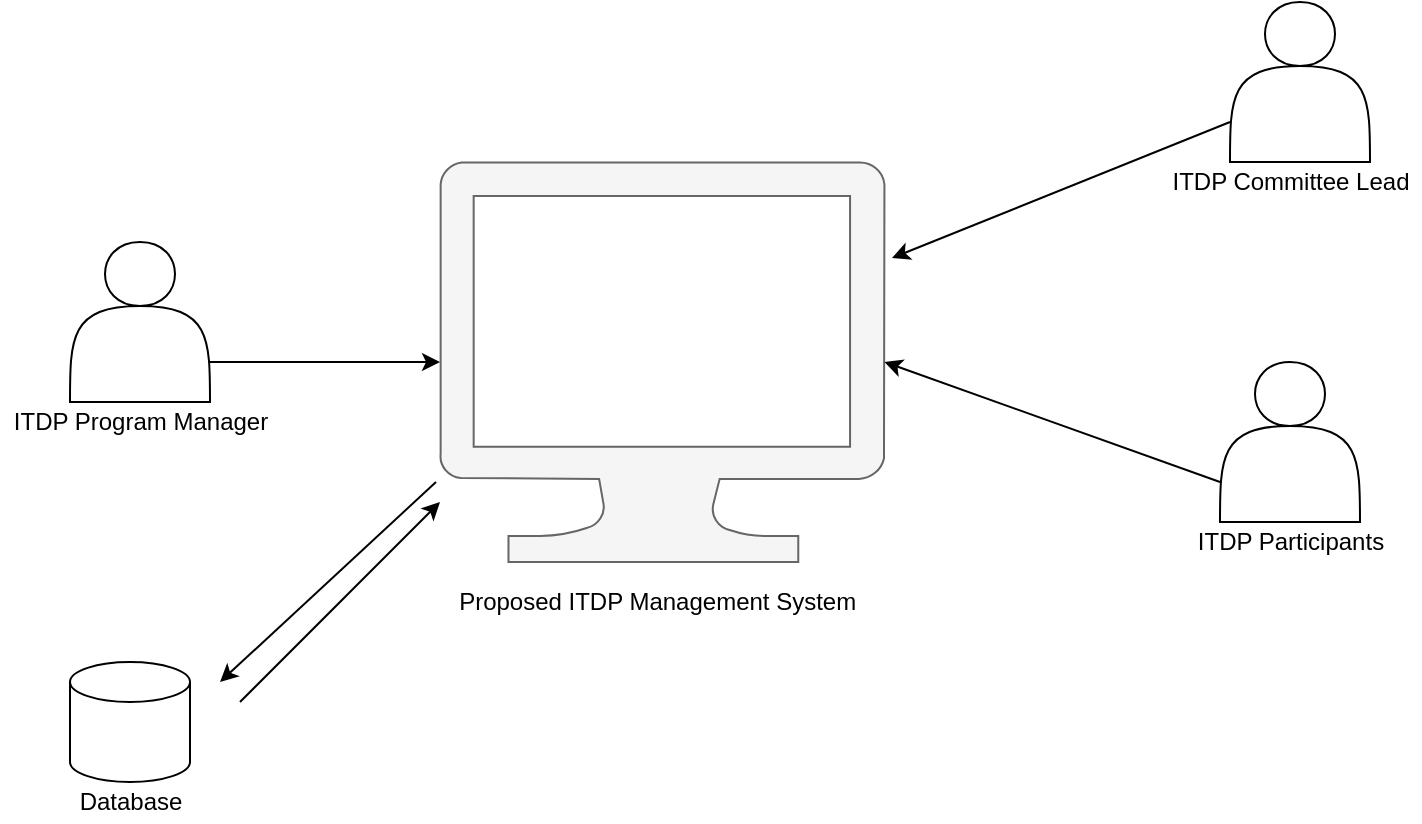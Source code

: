 <mxfile version="13.9.2" type="gitlab" pages="6">
  <diagram id="42hmpi9smcqryP4wMvOb" name="System Architecture">
    <mxGraphModel dx="1662" dy="794" grid="1" gridSize="10" guides="1" tooltips="1" connect="1" arrows="1" fold="1" page="1" pageScale="1" pageWidth="1169" pageHeight="827" math="0" shadow="0">
      <root>
        <mxCell id="m0zpFN_349LRXy_pLj0v-0" />
        <mxCell id="m0zpFN_349LRXy_pLj0v-1" parent="m0zpFN_349LRXy_pLj0v-0" />
        <mxCell id="pe0ir9CM7b8FxBTM7-n--1" value="" style="aspect=fixed;pointerEvents=1;shadow=0;dashed=0;html=1;strokeColor=#666666;labelPosition=center;verticalLabelPosition=bottom;verticalAlign=top;align=center;fillColor=#f5f5f5;shape=mxgraph.azure.computer;fontColor=#333333;strokeWidth=1;" parent="m0zpFN_349LRXy_pLj0v-1" vertex="1">
          <mxGeometry x="320" y="120" width="222.22" height="200" as="geometry" />
        </mxCell>
        <mxCell id="pe0ir9CM7b8FxBTM7-n--5" value="Proposed ITDP Management System&amp;nbsp;" style="text;html=1;align=center;verticalAlign=middle;resizable=0;points=[];autosize=1;" parent="m0zpFN_349LRXy_pLj0v-1" vertex="1">
          <mxGeometry x="320" y="330" width="220" height="20" as="geometry" />
        </mxCell>
        <mxCell id="pe0ir9CM7b8FxBTM7-n--7" value="" style="group" parent="m0zpFN_349LRXy_pLj0v-1" vertex="1" connectable="0">
          <mxGeometry x="690" y="220" width="110" height="100" as="geometry" />
        </mxCell>
        <mxCell id="pe0ir9CM7b8FxBTM7-n--2" value="" style="shape=actor;whiteSpace=wrap;html=1;strokeWidth=1;" parent="pe0ir9CM7b8FxBTM7-n--7" vertex="1">
          <mxGeometry x="20" width="70" height="80" as="geometry" />
        </mxCell>
        <mxCell id="pe0ir9CM7b8FxBTM7-n--6" value="ITDP Participants" style="text;html=1;align=center;verticalAlign=middle;resizable=0;points=[];autosize=1;" parent="pe0ir9CM7b8FxBTM7-n--7" vertex="1">
          <mxGeometry y="80" width="110" height="20" as="geometry" />
        </mxCell>
        <mxCell id="pe0ir9CM7b8FxBTM7-n--9" value="" style="group" parent="m0zpFN_349LRXy_pLj0v-1" vertex="1" connectable="0">
          <mxGeometry x="680" y="40" width="130" height="100" as="geometry" />
        </mxCell>
        <mxCell id="pe0ir9CM7b8FxBTM7-n--4" value="" style="shape=actor;whiteSpace=wrap;html=1;strokeWidth=1;" parent="pe0ir9CM7b8FxBTM7-n--9" vertex="1">
          <mxGeometry x="35" width="70" height="80" as="geometry" />
        </mxCell>
        <mxCell id="pe0ir9CM7b8FxBTM7-n--8" value="ITDP Committee Lead" style="text;html=1;align=center;verticalAlign=middle;resizable=0;points=[];autosize=1;" parent="pe0ir9CM7b8FxBTM7-n--9" vertex="1">
          <mxGeometry y="80" width="130" height="20" as="geometry" />
        </mxCell>
        <mxCell id="pe0ir9CM7b8FxBTM7-n--11" value="" style="group" parent="m0zpFN_349LRXy_pLj0v-1" vertex="1" connectable="0">
          <mxGeometry x="100" y="160" width="140" height="100" as="geometry" />
        </mxCell>
        <mxCell id="pe0ir9CM7b8FxBTM7-n--3" value="" style="shape=actor;whiteSpace=wrap;html=1;strokeWidth=1;" parent="pe0ir9CM7b8FxBTM7-n--11" vertex="1">
          <mxGeometry x="35" width="70" height="80" as="geometry" />
        </mxCell>
        <mxCell id="pe0ir9CM7b8FxBTM7-n--10" value="ITDP Program Manager" style="text;html=1;align=center;verticalAlign=middle;resizable=0;points=[];autosize=1;" parent="pe0ir9CM7b8FxBTM7-n--11" vertex="1">
          <mxGeometry y="80" width="140" height="20" as="geometry" />
        </mxCell>
        <mxCell id="pe0ir9CM7b8FxBTM7-n--12" value="" style="endArrow=classic;html=1;exitX=1;exitY=0.75;exitDx=0;exitDy=0;entryX=0;entryY=0.5;entryDx=0;entryDy=0;entryPerimeter=0;" parent="m0zpFN_349LRXy_pLj0v-1" source="pe0ir9CM7b8FxBTM7-n--3" target="pe0ir9CM7b8FxBTM7-n--1" edge="1">
          <mxGeometry width="50" height="50" relative="1" as="geometry">
            <mxPoint x="420" y="280" as="sourcePoint" />
            <mxPoint x="470" y="230" as="targetPoint" />
          </mxGeometry>
        </mxCell>
        <mxCell id="pe0ir9CM7b8FxBTM7-n--13" value="" style="endArrow=classic;html=1;exitX=0;exitY=0.75;exitDx=0;exitDy=0;entryX=1;entryY=0.5;entryDx=0;entryDy=0;entryPerimeter=0;" parent="m0zpFN_349LRXy_pLj0v-1" source="pe0ir9CM7b8FxBTM7-n--2" target="pe0ir9CM7b8FxBTM7-n--1" edge="1">
          <mxGeometry width="50" height="50" relative="1" as="geometry">
            <mxPoint x="420" y="280" as="sourcePoint" />
            <mxPoint x="470" y="230" as="targetPoint" />
          </mxGeometry>
        </mxCell>
        <mxCell id="pe0ir9CM7b8FxBTM7-n--14" value="" style="endArrow=classic;html=1;exitX=0;exitY=0.75;exitDx=0;exitDy=0;entryX=1.017;entryY=0.24;entryDx=0;entryDy=0;entryPerimeter=0;" parent="m0zpFN_349LRXy_pLj0v-1" source="pe0ir9CM7b8FxBTM7-n--4" target="pe0ir9CM7b8FxBTM7-n--1" edge="1">
          <mxGeometry width="50" height="50" relative="1" as="geometry">
            <mxPoint x="420" y="280" as="sourcePoint" />
            <mxPoint x="470" y="230" as="targetPoint" />
          </mxGeometry>
        </mxCell>
        <mxCell id="pe0ir9CM7b8FxBTM7-n--17" value="" style="group" parent="m0zpFN_349LRXy_pLj0v-1" vertex="1" connectable="0">
          <mxGeometry x="130" y="370" width="70" height="80" as="geometry" />
        </mxCell>
        <mxCell id="pe0ir9CM7b8FxBTM7-n--15" value="" style="strokeWidth=1;html=1;shape=mxgraph.flowchart.database;whiteSpace=wrap;" parent="pe0ir9CM7b8FxBTM7-n--17" vertex="1">
          <mxGeometry x="5" width="60" height="60" as="geometry" />
        </mxCell>
        <mxCell id="pe0ir9CM7b8FxBTM7-n--16" value="Database" style="text;html=1;align=center;verticalAlign=middle;resizable=0;points=[];autosize=1;" parent="pe0ir9CM7b8FxBTM7-n--17" vertex="1">
          <mxGeometry y="60" width="70" height="20" as="geometry" />
        </mxCell>
        <mxCell id="pe0ir9CM7b8FxBTM7-n--18" value="" style="endArrow=classic;html=1;entryX=0;entryY=0.85;entryDx=0;entryDy=0;entryPerimeter=0;" parent="m0zpFN_349LRXy_pLj0v-1" target="pe0ir9CM7b8FxBTM7-n--1" edge="1">
          <mxGeometry width="50" height="50" relative="1" as="geometry">
            <mxPoint x="220" y="390" as="sourcePoint" />
            <mxPoint x="470" y="230" as="targetPoint" />
          </mxGeometry>
        </mxCell>
        <mxCell id="pe0ir9CM7b8FxBTM7-n--19" value="" style="endArrow=classic;html=1;exitX=-0.009;exitY=0.8;exitDx=0;exitDy=0;exitPerimeter=0;" parent="m0zpFN_349LRXy_pLj0v-1" source="pe0ir9CM7b8FxBTM7-n--1" edge="1">
          <mxGeometry width="50" height="50" relative="1" as="geometry">
            <mxPoint x="420" y="280" as="sourcePoint" />
            <mxPoint x="210" y="380" as="targetPoint" />
          </mxGeometry>
        </mxCell>
      </root>
    </mxGraphModel>
  </diagram>
  <diagram id="C5RBs43oDa-KdzZeNtuy" name="ERD - Complete">
    <mxGraphModel dx="1955" dy="934" grid="1" gridSize="10" guides="1" tooltips="1" connect="1" arrows="1" fold="1" page="1" pageScale="1" pageWidth="1169" pageHeight="827" math="0" shadow="0">
      <root>
        <mxCell id="WIyWlLk6GJQsqaUBKTNV-0" />
        <mxCell id="WIyWlLk6GJQsqaUBKTNV-1" parent="WIyWlLk6GJQsqaUBKTNV-0" />
        <mxCell id="KlAbz1R63R00csABtgRf-16" value="Events" style="swimlane;fontStyle=0;childLayout=stackLayout;horizontal=1;startSize=26;fillColor=none;horizontalStack=0;resizeParent=1;resizeParentMax=0;resizeLast=0;collapsible=1;marginBottom=0;" parent="WIyWlLk6GJQsqaUBKTNV-1" vertex="1">
          <mxGeometry x="280" y="40" width="210" height="390" as="geometry" />
        </mxCell>
        <mxCell id="KlAbz1R63R00csABtgRf-17" value="Event_ID - PK" style="text;strokeColor=none;fillColor=none;align=left;verticalAlign=top;spacingLeft=4;spacingRight=4;overflow=hidden;rotatable=0;points=[[0,0.5],[1,0.5]];portConstraint=eastwest;" parent="KlAbz1R63R00csABtgRf-16" vertex="1">
          <mxGeometry y="26" width="210" height="26" as="geometry" />
        </mxCell>
        <mxCell id="KlAbz1R63R00csABtgRf-18" value="Event_Status_Code - FK" style="text;strokeColor=none;fillColor=none;align=left;verticalAlign=top;spacingLeft=4;spacingRight=4;overflow=hidden;rotatable=0;points=[[0,0.5],[1,0.5]];portConstraint=eastwest;" parent="KlAbz1R63R00csABtgRf-16" vertex="1">
          <mxGeometry y="52" width="210" height="26" as="geometry" />
        </mxCell>
        <mxCell id="KlAbz1R63R00csABtgRf-56" value="Event_Type_Code - FK" style="text;strokeColor=none;fillColor=none;align=left;verticalAlign=top;spacingLeft=4;spacingRight=4;overflow=hidden;rotatable=0;points=[[0,0.5],[1,0.5]];portConstraint=eastwest;" parent="KlAbz1R63R00csABtgRf-16" vertex="1">
          <mxGeometry y="78" width="210" height="26" as="geometry" />
        </mxCell>
        <mxCell id="KlAbz1R63R00csABtgRf-19" value="Free_or_Commercial_Code - FK" style="text;strokeColor=none;fillColor=none;align=left;verticalAlign=top;spacingLeft=4;spacingRight=4;overflow=hidden;rotatable=0;points=[[0,0.5],[1,0.5]];portConstraint=eastwest;" parent="KlAbz1R63R00csABtgRf-16" vertex="1">
          <mxGeometry y="104" width="210" height="26" as="geometry" />
        </mxCell>
        <mxCell id="KlAbz1R63R00csABtgRf-20" value="Organizer_ID - FK" style="text;strokeColor=none;fillColor=none;align=left;verticalAlign=top;spacingLeft=4;spacingRight=4;overflow=hidden;rotatable=0;points=[[0,0.5],[1,0.5]];portConstraint=eastwest;" parent="KlAbz1R63R00csABtgRf-16" vertex="1">
          <mxGeometry y="130" width="210" height="26" as="geometry" />
        </mxCell>
        <mxCell id="KlAbz1R63R00csABtgRf-21" value="Venue_ID - FK" style="text;strokeColor=none;fillColor=none;align=left;verticalAlign=top;spacingLeft=4;spacingRight=4;overflow=hidden;rotatable=0;points=[[0,0.5],[1,0.5]];portConstraint=eastwest;" parent="KlAbz1R63R00csABtgRf-16" vertex="1">
          <mxGeometry y="156" width="210" height="26" as="geometry" />
        </mxCell>
        <mxCell id="KlAbz1R63R00csABtgRf-22" value="Event_Start_Date" style="text;strokeColor=none;fillColor=none;align=left;verticalAlign=top;spacingLeft=4;spacingRight=4;overflow=hidden;rotatable=0;points=[[0,0.5],[1,0.5]];portConstraint=eastwest;" parent="KlAbz1R63R00csABtgRf-16" vertex="1">
          <mxGeometry y="182" width="210" height="26" as="geometry" />
        </mxCell>
        <mxCell id="KlAbz1R63R00csABtgRf-23" value="Event_End_Date" style="text;strokeColor=none;fillColor=none;align=left;verticalAlign=top;spacingLeft=4;spacingRight=4;overflow=hidden;rotatable=0;points=[[0,0.5],[1,0.5]];portConstraint=eastwest;" parent="KlAbz1R63R00csABtgRf-16" vertex="1">
          <mxGeometry y="208" width="210" height="26" as="geometry" />
        </mxCell>
        <mxCell id="KlAbz1R63R00csABtgRf-24" value="Number_of_Participants" style="text;strokeColor=none;fillColor=none;align=left;verticalAlign=top;spacingLeft=4;spacingRight=4;overflow=hidden;rotatable=0;points=[[0,0.5],[1,0.5]];portConstraint=eastwest;" parent="KlAbz1R63R00csABtgRf-16" vertex="1">
          <mxGeometry y="234" width="210" height="26" as="geometry" />
        </mxCell>
        <mxCell id="KlAbz1R63R00csABtgRf-25" value="Discount" style="text;strokeColor=none;fillColor=none;align=left;verticalAlign=top;spacingLeft=4;spacingRight=4;overflow=hidden;rotatable=0;points=[[0,0.5],[1,0.5]];portConstraint=eastwest;" parent="KlAbz1R63R00csABtgRf-16" vertex="1">
          <mxGeometry y="260" width="210" height="26" as="geometry" />
        </mxCell>
        <mxCell id="KlAbz1R63R00csABtgRf-26" value="Amount_Paid" style="text;strokeColor=none;fillColor=none;align=left;verticalAlign=top;spacingLeft=4;spacingRight=4;overflow=hidden;rotatable=0;points=[[0,0.5],[1,0.5]];portConstraint=eastwest;" parent="KlAbz1R63R00csABtgRf-16" vertex="1">
          <mxGeometry y="286" width="210" height="26" as="geometry" />
        </mxCell>
        <mxCell id="KlAbz1R63R00csABtgRf-27" value="Total_Cost" style="text;strokeColor=none;fillColor=none;align=left;verticalAlign=top;spacingLeft=4;spacingRight=4;overflow=hidden;rotatable=0;points=[[0,0.5],[1,0.5]];portConstraint=eastwest;" parent="KlAbz1R63R00csABtgRf-16" vertex="1">
          <mxGeometry y="312" width="210" height="26" as="geometry" />
        </mxCell>
        <mxCell id="KlAbz1R63R00csABtgRf-28" value="Comments" style="text;strokeColor=none;fillColor=none;align=left;verticalAlign=top;spacingLeft=4;spacingRight=4;overflow=hidden;rotatable=0;points=[[0,0.5],[1,0.5]];portConstraint=eastwest;" parent="KlAbz1R63R00csABtgRf-16" vertex="1">
          <mxGeometry y="338" width="210" height="26" as="geometry" />
        </mxCell>
        <mxCell id="KlAbz1R63R00csABtgRf-29" value="Other_Details" style="text;strokeColor=none;fillColor=none;align=left;verticalAlign=top;spacingLeft=4;spacingRight=4;overflow=hidden;rotatable=0;points=[[0,0.5],[1,0.5]];portConstraint=eastwest;" parent="KlAbz1R63R00csABtgRf-16" vertex="1">
          <mxGeometry y="364" width="210" height="26" as="geometry" />
        </mxCell>
        <mxCell id="KlAbz1R63R00csABtgRf-30" value="Organizer" style="swimlane;fontStyle=0;childLayout=stackLayout;horizontal=1;startSize=26;fillColor=none;horizontalStack=0;resizeParent=1;resizeParentMax=0;resizeLast=0;collapsible=1;marginBottom=0;" parent="WIyWlLk6GJQsqaUBKTNV-1" vertex="1">
          <mxGeometry x="20" y="30" width="176" height="130" as="geometry" />
        </mxCell>
        <mxCell id="KlAbz1R63R00csABtgRf-31" value="Organizer_ID - PK" style="text;strokeColor=none;fillColor=none;align=left;verticalAlign=top;spacingLeft=4;spacingRight=4;overflow=hidden;rotatable=0;points=[[0,0.5],[1,0.5]];portConstraint=eastwest;" parent="KlAbz1R63R00csABtgRf-30" vertex="1">
          <mxGeometry y="26" width="176" height="26" as="geometry" />
        </mxCell>
        <mxCell id="KlAbz1R63R00csABtgRf-32" value="Organizer_Name" style="text;strokeColor=none;fillColor=none;align=left;verticalAlign=top;spacingLeft=4;spacingRight=4;overflow=hidden;rotatable=0;points=[[0,0.5],[1,0.5]];portConstraint=eastwest;" parent="KlAbz1R63R00csABtgRf-30" vertex="1">
          <mxGeometry y="52" width="176" height="26" as="geometry" />
        </mxCell>
        <mxCell id="KlAbz1R63R00csABtgRf-33" value="Email_Address" style="text;strokeColor=none;fillColor=none;align=left;verticalAlign=top;spacingLeft=4;spacingRight=4;overflow=hidden;rotatable=0;points=[[0,0.5],[1,0.5]];portConstraint=eastwest;" parent="KlAbz1R63R00csABtgRf-30" vertex="1">
          <mxGeometry y="78" width="176" height="26" as="geometry" />
        </mxCell>
        <mxCell id="KlAbz1R63R00csABtgRf-34" value="Other_Details" style="text;strokeColor=none;fillColor=none;align=left;verticalAlign=top;spacingLeft=4;spacingRight=4;overflow=hidden;rotatable=0;points=[[0,0.5],[1,0.5]];portConstraint=eastwest;" parent="KlAbz1R63R00csABtgRf-30" vertex="1">
          <mxGeometry y="104" width="176" height="26" as="geometry" />
        </mxCell>
        <mxCell id="KlAbz1R63R00csABtgRf-44" value="Attendance" style="swimlane;fontStyle=0;childLayout=stackLayout;horizontal=1;startSize=26;fillColor=none;horizontalStack=0;resizeParent=1;resizeParentMax=0;resizeLast=0;collapsible=1;marginBottom=0;" parent="WIyWlLk6GJQsqaUBKTNV-1" vertex="1">
          <mxGeometry x="980" y="120" width="176" height="156" as="geometry" />
        </mxCell>
        <mxCell id="KlAbz1R63R00csABtgRf-45" value="Attendance_ID - PK" style="text;strokeColor=none;fillColor=none;align=left;verticalAlign=top;spacingLeft=4;spacingRight=4;overflow=hidden;rotatable=0;points=[[0,0.5],[1,0.5]];portConstraint=eastwest;" parent="KlAbz1R63R00csABtgRf-44" vertex="1">
          <mxGeometry y="26" width="176" height="26" as="geometry" />
        </mxCell>
        <mxCell id="KlAbz1R63R00csABtgRf-46" value="Lesson_ID - FK" style="text;strokeColor=none;fillColor=none;align=left;verticalAlign=top;spacingLeft=4;spacingRight=4;overflow=hidden;rotatable=0;points=[[0,0.5],[1,0.5]];portConstraint=eastwest;" parent="KlAbz1R63R00csABtgRf-44" vertex="1">
          <mxGeometry y="52" width="176" height="26" as="geometry" />
        </mxCell>
        <mxCell id="KlAbz1R63R00csABtgRf-47" value="User_ID - FK" style="text;strokeColor=none;fillColor=none;align=left;verticalAlign=top;spacingLeft=4;spacingRight=4;overflow=hidden;rotatable=0;points=[[0,0.5],[1,0.5]];portConstraint=eastwest;" parent="KlAbz1R63R00csABtgRf-44" vertex="1">
          <mxGeometry y="78" width="176" height="26" as="geometry" />
        </mxCell>
        <mxCell id="KlAbz1R63R00csABtgRf-128" value="Attendance_Status_Code - FK" style="text;strokeColor=none;fillColor=none;align=left;verticalAlign=top;spacingLeft=4;spacingRight=4;overflow=hidden;rotatable=0;points=[[0,0.5],[1,0.5]];portConstraint=eastwest;" parent="KlAbz1R63R00csABtgRf-44" vertex="1">
          <mxGeometry y="104" width="176" height="26" as="geometry" />
        </mxCell>
        <mxCell id="KlAbz1R63R00csABtgRf-49" value="Feedback" style="text;strokeColor=none;fillColor=none;align=left;verticalAlign=top;spacingLeft=4;spacingRight=4;overflow=hidden;rotatable=0;points=[[0,0.5],[1,0.5]];portConstraint=eastwest;" parent="KlAbz1R63R00csABtgRf-44" vertex="1">
          <mxGeometry y="130" width="176" height="26" as="geometry" />
        </mxCell>
        <mxCell id="KlAbz1R63R00csABtgRf-58" value="Ref_Event_Status" style="swimlane;fontStyle=0;childLayout=stackLayout;horizontal=1;startSize=26;fillColor=none;horizontalStack=0;resizeParent=1;resizeParentMax=0;resizeLast=0;collapsible=1;marginBottom=0;" parent="WIyWlLk6GJQsqaUBKTNV-1" vertex="1">
          <mxGeometry x="20" y="178" width="176" height="78" as="geometry" />
        </mxCell>
        <mxCell id="KlAbz1R63R00csABtgRf-59" value="Event_Status_Code - PK" style="text;strokeColor=none;fillColor=none;align=left;verticalAlign=top;spacingLeft=4;spacingRight=4;overflow=hidden;rotatable=0;points=[[0,0.5],[1,0.5]];portConstraint=eastwest;" parent="KlAbz1R63R00csABtgRf-58" vertex="1">
          <mxGeometry y="26" width="176" height="26" as="geometry" />
        </mxCell>
        <mxCell id="KlAbz1R63R00csABtgRf-60" value="Event_Status_Description" style="text;strokeColor=none;fillColor=none;align=left;verticalAlign=top;spacingLeft=4;spacingRight=4;overflow=hidden;rotatable=0;points=[[0,0.5],[1,0.5]];portConstraint=eastwest;" parent="KlAbz1R63R00csABtgRf-58" vertex="1">
          <mxGeometry y="52" width="176" height="26" as="geometry" />
        </mxCell>
        <mxCell id="KlAbz1R63R00csABtgRf-63" value="Ref_Event_Types" style="swimlane;fontStyle=0;childLayout=stackLayout;horizontal=1;startSize=26;fillColor=none;horizontalStack=0;resizeParent=1;resizeParentMax=0;resizeLast=0;collapsible=1;marginBottom=0;" parent="WIyWlLk6GJQsqaUBKTNV-1" vertex="1">
          <mxGeometry x="20" y="298" width="176" height="78" as="geometry" />
        </mxCell>
        <mxCell id="KlAbz1R63R00csABtgRf-64" value="Event_Type_Code - PK" style="text;strokeColor=none;fillColor=none;align=left;verticalAlign=top;spacingLeft=4;spacingRight=4;overflow=hidden;rotatable=0;points=[[0,0.5],[1,0.5]];portConstraint=eastwest;" parent="KlAbz1R63R00csABtgRf-63" vertex="1">
          <mxGeometry y="26" width="176" height="26" as="geometry" />
        </mxCell>
        <mxCell id="KlAbz1R63R00csABtgRf-65" value="Event_Type_Description" style="text;strokeColor=none;fillColor=none;align=left;verticalAlign=top;spacingLeft=4;spacingRight=4;overflow=hidden;rotatable=0;points=[[0,0.5],[1,0.5]];portConstraint=eastwest;" parent="KlAbz1R63R00csABtgRf-63" vertex="1">
          <mxGeometry y="52" width="176" height="26" as="geometry" />
        </mxCell>
        <mxCell id="KlAbz1R63R00csABtgRf-66" value="Ref_Free_or_Commercial" style="swimlane;fontStyle=0;childLayout=stackLayout;horizontal=1;startSize=26;fillColor=none;horizontalStack=0;resizeParent=1;resizeParentMax=0;resizeLast=0;collapsible=1;marginBottom=0;" parent="WIyWlLk6GJQsqaUBKTNV-1" vertex="1">
          <mxGeometry x="8" y="414" width="200" height="78" as="geometry" />
        </mxCell>
        <mxCell id="KlAbz1R63R00csABtgRf-67" value="Free_or_Commercial_Code - PK" style="text;strokeColor=none;fillColor=none;align=left;verticalAlign=top;spacingLeft=4;spacingRight=4;overflow=hidden;rotatable=0;points=[[0,0.5],[1,0.5]];portConstraint=eastwest;" parent="KlAbz1R63R00csABtgRf-66" vertex="1">
          <mxGeometry y="26" width="200" height="26" as="geometry" />
        </mxCell>
        <mxCell id="KlAbz1R63R00csABtgRf-68" value="FOC_Description" style="text;strokeColor=none;fillColor=none;align=left;verticalAlign=top;spacingLeft=4;spacingRight=4;overflow=hidden;rotatable=0;points=[[0,0.5],[1,0.5]];portConstraint=eastwest;" parent="KlAbz1R63R00csABtgRf-66" vertex="1">
          <mxGeometry y="52" width="200" height="26" as="geometry" />
        </mxCell>
        <mxCell id="KlAbz1R63R00csABtgRf-115" value="User" style="swimlane;fontStyle=0;childLayout=stackLayout;horizontal=1;startSize=26;fillColor=none;horizontalStack=0;resizeParent=1;resizeParentMax=0;resizeLast=0;collapsible=1;marginBottom=0;" parent="WIyWlLk6GJQsqaUBKTNV-1" vertex="1">
          <mxGeometry x="720" y="376" width="176" height="234" as="geometry" />
        </mxCell>
        <mxCell id="KlAbz1R63R00csABtgRf-116" value="User_ID - PK" style="text;strokeColor=none;fillColor=none;align=left;verticalAlign=top;spacingLeft=4;spacingRight=4;overflow=hidden;rotatable=0;points=[[0,0.5],[1,0.5]];portConstraint=eastwest;" parent="KlAbz1R63R00csABtgRf-115" vertex="1">
          <mxGeometry y="26" width="176" height="26" as="geometry" />
        </mxCell>
        <mxCell id="KlAbz1R63R00csABtgRf-117" value="User_Name" style="text;strokeColor=none;fillColor=none;align=left;verticalAlign=top;spacingLeft=4;spacingRight=4;overflow=hidden;rotatable=0;points=[[0,0.5],[1,0.5]];portConstraint=eastwest;" parent="KlAbz1R63R00csABtgRf-115" vertex="1">
          <mxGeometry y="52" width="176" height="26" as="geometry" />
        </mxCell>
        <mxCell id="KlAbz1R63R00csABtgRf-118" value="User_First_Name" style="text;strokeColor=none;fillColor=none;align=left;verticalAlign=top;spacingLeft=4;spacingRight=4;overflow=hidden;rotatable=0;points=[[0,0.5],[1,0.5]];portConstraint=eastwest;" parent="KlAbz1R63R00csABtgRf-115" vertex="1">
          <mxGeometry y="78" width="176" height="26" as="geometry" />
        </mxCell>
        <mxCell id="KlAbz1R63R00csABtgRf-119" value="User_Last_Name" style="text;strokeColor=none;fillColor=none;align=left;verticalAlign=top;spacingLeft=4;spacingRight=4;overflow=hidden;rotatable=0;points=[[0,0.5],[1,0.5]];portConstraint=eastwest;" parent="KlAbz1R63R00csABtgRf-115" vertex="1">
          <mxGeometry y="104" width="176" height="26" as="geometry" />
        </mxCell>
        <mxCell id="KlAbz1R63R00csABtgRf-121" value="User_Password" style="text;strokeColor=none;fillColor=none;align=left;verticalAlign=top;spacingLeft=4;spacingRight=4;overflow=hidden;rotatable=0;points=[[0,0.5],[1,0.5]];portConstraint=eastwest;" parent="KlAbz1R63R00csABtgRf-115" vertex="1">
          <mxGeometry y="130" width="176" height="26" as="geometry" />
        </mxCell>
        <mxCell id="KlAbz1R63R00csABtgRf-122" value="User_Email" style="text;strokeColor=none;fillColor=none;align=left;verticalAlign=top;spacingLeft=4;spacingRight=4;overflow=hidden;rotatable=0;points=[[0,0.5],[1,0.5]];portConstraint=eastwest;" parent="KlAbz1R63R00csABtgRf-115" vertex="1">
          <mxGeometry y="156" width="176" height="26" as="geometry" />
        </mxCell>
        <mxCell id="KlAbz1R63R00csABtgRf-125" value="User_Gender" style="text;strokeColor=none;fillColor=none;align=left;verticalAlign=top;spacingLeft=4;spacingRight=4;overflow=hidden;rotatable=0;points=[[0,0.5],[1,0.5]];portConstraint=eastwest;" parent="KlAbz1R63R00csABtgRf-115" vertex="1">
          <mxGeometry y="182" width="176" height="26" as="geometry" />
        </mxCell>
        <mxCell id="KlAbz1R63R00csABtgRf-126" value="User_Role_Code" style="text;strokeColor=none;fillColor=none;align=left;verticalAlign=top;spacingLeft=4;spacingRight=4;overflow=hidden;rotatable=0;points=[[0,0.5],[1,0.5]];portConstraint=eastwest;" parent="KlAbz1R63R00csABtgRf-115" vertex="1">
          <mxGeometry y="208" width="176" height="26" as="geometry" />
        </mxCell>
        <mxCell id="KlAbz1R63R00csABtgRf-129" value="Lesson" style="swimlane;fontStyle=0;childLayout=stackLayout;horizontal=1;startSize=26;fillColor=none;horizontalStack=0;resizeParent=1;resizeParentMax=0;resizeLast=0;collapsible=1;marginBottom=0;" parent="WIyWlLk6GJQsqaUBKTNV-1" vertex="1">
          <mxGeometry x="710" y="40" width="176" height="156" as="geometry" />
        </mxCell>
        <mxCell id="KlAbz1R63R00csABtgRf-130" value="Lesson_ID - PK" style="text;strokeColor=none;fillColor=none;align=left;verticalAlign=top;spacingLeft=4;spacingRight=4;overflow=hidden;rotatable=0;points=[[0,0.5],[1,0.5]];portConstraint=eastwest;" parent="KlAbz1R63R00csABtgRf-129" vertex="1">
          <mxGeometry y="26" width="176" height="26" as="geometry" />
        </mxCell>
        <mxCell id="KlAbz1R63R00csABtgRf-131" value="Lesson_Name" style="text;strokeColor=none;fillColor=none;align=left;verticalAlign=top;spacingLeft=4;spacingRight=4;overflow=hidden;rotatable=0;points=[[0,0.5],[1,0.5]];portConstraint=eastwest;" parent="KlAbz1R63R00csABtgRf-129" vertex="1">
          <mxGeometry y="52" width="176" height="26" as="geometry" />
        </mxCell>
        <mxCell id="KlAbz1R63R00csABtgRf-132" value="Lesson_Start_Date" style="text;strokeColor=none;fillColor=none;align=left;verticalAlign=top;spacingLeft=4;spacingRight=4;overflow=hidden;rotatable=0;points=[[0,0.5],[1,0.5]];portConstraint=eastwest;" parent="KlAbz1R63R00csABtgRf-129" vertex="1">
          <mxGeometry y="78" width="176" height="26" as="geometry" />
        </mxCell>
        <mxCell id="KlAbz1R63R00csABtgRf-133" value="Lesson_End_Date" style="text;strokeColor=none;fillColor=none;align=left;verticalAlign=top;spacingLeft=4;spacingRight=4;overflow=hidden;rotatable=0;points=[[0,0.5],[1,0.5]];portConstraint=eastwest;" parent="KlAbz1R63R00csABtgRf-129" vertex="1">
          <mxGeometry y="104" width="176" height="26" as="geometry" />
        </mxCell>
        <mxCell id="KlAbz1R63R00csABtgRf-135" value="Event_ID -  FK" style="text;strokeColor=none;fillColor=none;align=left;verticalAlign=top;spacingLeft=4;spacingRight=4;overflow=hidden;rotatable=0;points=[[0,0.5],[1,0.5]];portConstraint=eastwest;" parent="KlAbz1R63R00csABtgRf-129" vertex="1">
          <mxGeometry y="130" width="176" height="26" as="geometry" />
        </mxCell>
        <mxCell id="87O5IwvxzU_OMoR7_8M6-0" value="Ref_Attendance_Status" style="swimlane;fontStyle=0;childLayout=stackLayout;horizontal=1;startSize=26;fillColor=none;horizontalStack=0;resizeParent=1;resizeParentMax=0;resizeLast=0;collapsible=1;marginBottom=0;" vertex="1" parent="WIyWlLk6GJQsqaUBKTNV-1">
          <mxGeometry x="710" y="230" width="176" height="104" as="geometry" />
        </mxCell>
        <mxCell id="87O5IwvxzU_OMoR7_8M6-1" value="Attendance_Status_Code - PK" style="text;strokeColor=none;fillColor=none;align=left;verticalAlign=top;spacingLeft=4;spacingRight=4;overflow=hidden;rotatable=0;points=[[0,0.5],[1,0.5]];portConstraint=eastwest;" vertex="1" parent="87O5IwvxzU_OMoR7_8M6-0">
          <mxGeometry y="26" width="176" height="26" as="geometry" />
        </mxCell>
        <mxCell id="87O5IwvxzU_OMoR7_8M6-2" value="Attendance_Status_Name" style="text;strokeColor=none;fillColor=none;align=left;verticalAlign=top;spacingLeft=4;spacingRight=4;overflow=hidden;rotatable=0;points=[[0,0.5],[1,0.5]];portConstraint=eastwest;" vertex="1" parent="87O5IwvxzU_OMoR7_8M6-0">
          <mxGeometry y="52" width="176" height="26" as="geometry" />
        </mxCell>
        <mxCell id="87O5IwvxzU_OMoR7_8M6-3" value="Attendance_Status_Description" style="text;strokeColor=none;fillColor=none;align=left;verticalAlign=top;spacingLeft=4;spacingRight=4;overflow=hidden;rotatable=0;points=[[0,0.5],[1,0.5]];portConstraint=eastwest;" vertex="1" parent="87O5IwvxzU_OMoR7_8M6-0">
          <mxGeometry y="78" width="176" height="26" as="geometry" />
        </mxCell>
        <mxCell id="87O5IwvxzU_OMoR7_8M6-6" value="" style="edgeStyle=entityRelationEdgeStyle;fontSize=12;html=1;endArrow=ERoneToMany;" edge="1" parent="WIyWlLk6GJQsqaUBKTNV-1" source="KlAbz1R63R00csABtgRf-30" target="KlAbz1R63R00csABtgRf-16">
          <mxGeometry width="100" height="100" relative="1" as="geometry">
            <mxPoint x="130" y="156" as="sourcePoint" />
            <mxPoint x="230" y="56" as="targetPoint" />
          </mxGeometry>
        </mxCell>
        <mxCell id="87O5IwvxzU_OMoR7_8M6-7" value="" style="edgeStyle=entityRelationEdgeStyle;fontSize=12;html=1;endArrow=ERoneToMany;" edge="1" parent="WIyWlLk6GJQsqaUBKTNV-1" source="KlAbz1R63R00csABtgRf-58" target="KlAbz1R63R00csABtgRf-16">
          <mxGeometry width="100" height="100" relative="1" as="geometry">
            <mxPoint x="200" y="423" as="sourcePoint" />
            <mxPoint x="300" y="323" as="targetPoint" />
          </mxGeometry>
        </mxCell>
        <mxCell id="87O5IwvxzU_OMoR7_8M6-8" value="" style="edgeStyle=entityRelationEdgeStyle;fontSize=12;html=1;endArrow=ERmany;" edge="1" parent="WIyWlLk6GJQsqaUBKTNV-1" source="KlAbz1R63R00csABtgRf-16" target="KlAbz1R63R00csABtgRf-129">
          <mxGeometry width="100" height="100" relative="1" as="geometry">
            <mxPoint x="630" y="450" as="sourcePoint" />
            <mxPoint x="730" y="350" as="targetPoint" />
          </mxGeometry>
        </mxCell>
        <mxCell id="87O5IwvxzU_OMoR7_8M6-9" value="" style="edgeStyle=entityRelationEdgeStyle;fontSize=12;html=1;endArrow=ERmany;" edge="1" parent="WIyWlLk6GJQsqaUBKTNV-1" source="KlAbz1R63R00csABtgRf-63" target="KlAbz1R63R00csABtgRf-16">
          <mxGeometry width="100" height="100" relative="1" as="geometry">
            <mxPoint x="220" y="380" as="sourcePoint" />
            <mxPoint x="320" y="280" as="targetPoint" />
          </mxGeometry>
        </mxCell>
        <mxCell id="87O5IwvxzU_OMoR7_8M6-10" value="" style="edgeStyle=entityRelationEdgeStyle;fontSize=12;html=1;endArrow=ERmany;entryX=0;entryY=0.5;entryDx=0;entryDy=0;" edge="1" parent="WIyWlLk6GJQsqaUBKTNV-1" source="KlAbz1R63R00csABtgRf-66" target="KlAbz1R63R00csABtgRf-22">
          <mxGeometry width="100" height="100" relative="1" as="geometry">
            <mxPoint x="196" y="450" as="sourcePoint" />
            <mxPoint x="296" y="350" as="targetPoint" />
          </mxGeometry>
        </mxCell>
        <mxCell id="87O5IwvxzU_OMoR7_8M6-15" value="" style="edgeStyle=entityRelationEdgeStyle;fontSize=12;html=1;endArrow=ERmany;" edge="1" parent="WIyWlLk6GJQsqaUBKTNV-1" source="KlAbz1R63R00csABtgRf-129" target="KlAbz1R63R00csABtgRf-44">
          <mxGeometry width="100" height="100" relative="1" as="geometry">
            <mxPoint x="800" y="120" as="sourcePoint" />
            <mxPoint x="900" y="20" as="targetPoint" />
          </mxGeometry>
        </mxCell>
        <mxCell id="87O5IwvxzU_OMoR7_8M6-17" value="" style="edgeStyle=entityRelationEdgeStyle;fontSize=12;html=1;endArrow=ERmany;" edge="1" parent="WIyWlLk6GJQsqaUBKTNV-1" source="KlAbz1R63R00csABtgRf-115" target="KlAbz1R63R00csABtgRf-44">
          <mxGeometry width="100" height="100" relative="1" as="geometry">
            <mxPoint x="770" y="398" as="sourcePoint" />
            <mxPoint x="870" y="298" as="targetPoint" />
          </mxGeometry>
        </mxCell>
        <mxCell id="87O5IwvxzU_OMoR7_8M6-18" value="" style="edgeStyle=entityRelationEdgeStyle;fontSize=12;html=1;endArrow=ERmany;" edge="1" parent="WIyWlLk6GJQsqaUBKTNV-1" source="87O5IwvxzU_OMoR7_8M6-0" target="KlAbz1R63R00csABtgRf-44">
          <mxGeometry width="100" height="100" relative="1" as="geometry">
            <mxPoint x="750" y="430" as="sourcePoint" />
            <mxPoint x="850" y="330" as="targetPoint" />
          </mxGeometry>
        </mxCell>
        <mxCell id="87O5IwvxzU_OMoR7_8M6-20" value="Ref_User_Role" style="swimlane;fontStyle=0;childLayout=stackLayout;horizontal=1;startSize=26;fillColor=none;horizontalStack=0;resizeParent=1;resizeParentMax=0;resizeLast=0;collapsible=1;marginBottom=0;" vertex="1" parent="WIyWlLk6GJQsqaUBKTNV-1">
          <mxGeometry x="500" y="370" width="176" height="104" as="geometry" />
        </mxCell>
        <mxCell id="87O5IwvxzU_OMoR7_8M6-21" value="User_Role_Code - PK" style="text;strokeColor=none;fillColor=none;align=left;verticalAlign=top;spacingLeft=4;spacingRight=4;overflow=hidden;rotatable=0;points=[[0,0.5],[1,0.5]];portConstraint=eastwest;" vertex="1" parent="87O5IwvxzU_OMoR7_8M6-20">
          <mxGeometry y="26" width="176" height="26" as="geometry" />
        </mxCell>
        <mxCell id="87O5IwvxzU_OMoR7_8M6-22" value="User_Role_Name" style="text;strokeColor=none;fillColor=none;align=left;verticalAlign=top;spacingLeft=4;spacingRight=4;overflow=hidden;rotatable=0;points=[[0,0.5],[1,0.5]];portConstraint=eastwest;" vertex="1" parent="87O5IwvxzU_OMoR7_8M6-20">
          <mxGeometry y="52" width="176" height="26" as="geometry" />
        </mxCell>
        <mxCell id="87O5IwvxzU_OMoR7_8M6-23" value="User_Role_Description" style="text;strokeColor=none;fillColor=none;align=left;verticalAlign=top;spacingLeft=4;spacingRight=4;overflow=hidden;rotatable=0;points=[[0,0.5],[1,0.5]];portConstraint=eastwest;" vertex="1" parent="87O5IwvxzU_OMoR7_8M6-20">
          <mxGeometry y="78" width="176" height="26" as="geometry" />
        </mxCell>
        <mxCell id="87O5IwvxzU_OMoR7_8M6-33" value="" style="edgeStyle=entityRelationEdgeStyle;fontSize=12;html=1;endArrow=ERmany;" edge="1" parent="WIyWlLk6GJQsqaUBKTNV-1" source="87O5IwvxzU_OMoR7_8M6-20" target="KlAbz1R63R00csABtgRf-115">
          <mxGeometry width="100" height="100" relative="1" as="geometry">
            <mxPoint x="530" y="460" as="sourcePoint" />
            <mxPoint x="630" y="360" as="targetPoint" />
          </mxGeometry>
        </mxCell>
        <mxCell id="7YU0cIqNxofq2II2RQas-0" value="Team" style="swimlane;fontStyle=0;childLayout=stackLayout;horizontal=1;startSize=26;fillColor=none;horizontalStack=0;resizeParent=1;resizeParentMax=0;resizeLast=0;collapsible=1;marginBottom=0;" vertex="1" parent="WIyWlLk6GJQsqaUBKTNV-1">
          <mxGeometry x="496" y="510" width="176" height="182" as="geometry" />
        </mxCell>
        <mxCell id="7YU0cIqNxofq2II2RQas-1" value="Team_ID" style="text;strokeColor=none;fillColor=none;align=left;verticalAlign=top;spacingLeft=4;spacingRight=4;overflow=hidden;rotatable=0;points=[[0,0.5],[1,0.5]];portConstraint=eastwest;" vertex="1" parent="7YU0cIqNxofq2II2RQas-0">
          <mxGeometry y="26" width="176" height="26" as="geometry" />
        </mxCell>
        <mxCell id="7YU0cIqNxofq2II2RQas-2" value="Team_Name" style="text;strokeColor=none;fillColor=none;align=left;verticalAlign=top;spacingLeft=4;spacingRight=4;overflow=hidden;rotatable=0;points=[[0,0.5],[1,0.5]];portConstraint=eastwest;" vertex="1" parent="7YU0cIqNxofq2II2RQas-0">
          <mxGeometry y="52" width="176" height="26" as="geometry" />
        </mxCell>
        <mxCell id="7YU0cIqNxofq2II2RQas-3" value="Committe_Lead_ID" style="text;strokeColor=none;fillColor=none;align=left;verticalAlign=top;spacingLeft=4;spacingRight=4;overflow=hidden;rotatable=0;points=[[0,0.5],[1,0.5]];portConstraint=eastwest;" vertex="1" parent="7YU0cIqNxofq2II2RQas-0">
          <mxGeometry y="78" width="176" height="26" as="geometry" />
        </mxCell>
        <mxCell id="7YU0cIqNxofq2II2RQas-4" value="Participant_ID_1" style="text;strokeColor=none;fillColor=none;align=left;verticalAlign=top;spacingLeft=4;spacingRight=4;overflow=hidden;rotatable=0;points=[[0,0.5],[1,0.5]];portConstraint=eastwest;" vertex="1" parent="7YU0cIqNxofq2II2RQas-0">
          <mxGeometry y="104" width="176" height="26" as="geometry" />
        </mxCell>
        <mxCell id="7YU0cIqNxofq2II2RQas-5" value="Participant_ID_2" style="text;strokeColor=none;fillColor=none;align=left;verticalAlign=top;spacingLeft=4;spacingRight=4;overflow=hidden;rotatable=0;points=[[0,0.5],[1,0.5]];portConstraint=eastwest;" vertex="1" parent="7YU0cIqNxofq2II2RQas-0">
          <mxGeometry y="130" width="176" height="26" as="geometry" />
        </mxCell>
        <mxCell id="7YU0cIqNxofq2II2RQas-6" value="Participant_ID_3" style="text;strokeColor=none;fillColor=none;align=left;verticalAlign=top;spacingLeft=4;spacingRight=4;overflow=hidden;rotatable=0;points=[[0,0.5],[1,0.5]];portConstraint=eastwest;" vertex="1" parent="7YU0cIqNxofq2II2RQas-0">
          <mxGeometry y="156" width="176" height="26" as="geometry" />
        </mxCell>
        <mxCell id="7YU0cIqNxofq2II2RQas-9" value="" style="edgeStyle=entityRelationEdgeStyle;fontSize=12;html=1;endArrow=ERmany;startArrow=ERmany;" edge="1" parent="WIyWlLk6GJQsqaUBKTNV-1" source="7YU0cIqNxofq2II2RQas-0" target="KlAbz1R63R00csABtgRf-115">
          <mxGeometry width="100" height="100" relative="1" as="geometry">
            <mxPoint x="490" y="360" as="sourcePoint" />
            <mxPoint x="590" y="260" as="targetPoint" />
          </mxGeometry>
        </mxCell>
      </root>
    </mxGraphModel>
  </diagram>
  <diagram id="SVLPnnShHF7QGtF0dBgc" name="Class Diagram - Complete">
    <mxGraphModel dx="1955" dy="1761" grid="1" gridSize="10" guides="1" tooltips="1" connect="1" arrows="1" fold="1" page="1" pageScale="1" pageWidth="1169" pageHeight="827" math="0" shadow="0">
      <root>
        <mxCell id="mcE1hDYlNpBtNuXheTGe-0" />
        <mxCell id="mcE1hDYlNpBtNuXheTGe-1" parent="mcE1hDYlNpBtNuXheTGe-0" />
        <mxCell id="Ezzo015AJVUfVhJxR2Pl-15" style="edgeStyle=orthogonalEdgeStyle;rounded=0;orthogonalLoop=1;jettySize=auto;html=1;" edge="1" parent="mcE1hDYlNpBtNuXheTGe-1" source="NBrciL5X3x1F60khJrNm-4" target="Ezzo015AJVUfVhJxR2Pl-2">
          <mxGeometry relative="1" as="geometry" />
        </mxCell>
        <mxCell id="NBrciL5X3x1F60khJrNm-4" value="User" style="swimlane;fontStyle=1;align=center;verticalAlign=top;childLayout=stackLayout;horizontal=1;startSize=26;horizontalStack=0;resizeParent=1;resizeParentMax=0;resizeLast=0;collapsible=1;marginBottom=0;" vertex="1" parent="mcE1hDYlNpBtNuXheTGe-1">
          <mxGeometry x="380" y="30" width="160" height="346" as="geometry" />
        </mxCell>
        <mxCell id="NBrciL5X3x1F60khJrNm-5" value="+ user_id: int" style="text;strokeColor=none;fillColor=none;align=left;verticalAlign=top;spacingLeft=4;spacingRight=4;overflow=hidden;rotatable=0;points=[[0,0.5],[1,0.5]];portConstraint=eastwest;" vertex="1" parent="NBrciL5X3x1F60khJrNm-4">
          <mxGeometry y="26" width="160" height="26" as="geometry" />
        </mxCell>
        <mxCell id="NBrciL5X3x1F60khJrNm-9" value="+ user_role: string" style="text;strokeColor=none;fillColor=none;align=left;verticalAlign=top;spacingLeft=4;spacingRight=4;overflow=hidden;rotatable=0;points=[[0,0.5],[1,0.5]];portConstraint=eastwest;" vertex="1" parent="NBrciL5X3x1F60khJrNm-4">
          <mxGeometry y="52" width="160" height="26" as="geometry" />
        </mxCell>
        <mxCell id="NBrciL5X3x1F60khJrNm-10" value="+ user_name: string" style="text;strokeColor=none;fillColor=none;align=left;verticalAlign=top;spacingLeft=4;spacingRight=4;overflow=hidden;rotatable=0;points=[[0,0.5],[1,0.5]];portConstraint=eastwest;" vertex="1" parent="NBrciL5X3x1F60khJrNm-4">
          <mxGeometry y="78" width="160" height="26" as="geometry" />
        </mxCell>
        <mxCell id="NBrciL5X3x1F60khJrNm-11" value="+ user_first_name: string" style="text;strokeColor=none;fillColor=none;align=left;verticalAlign=top;spacingLeft=4;spacingRight=4;overflow=hidden;rotatable=0;points=[[0,0.5],[1,0.5]];portConstraint=eastwest;" vertex="1" parent="NBrciL5X3x1F60khJrNm-4">
          <mxGeometry y="104" width="160" height="26" as="geometry" />
        </mxCell>
        <mxCell id="NBrciL5X3x1F60khJrNm-12" value="+ user_last_name: string" style="text;strokeColor=none;fillColor=none;align=left;verticalAlign=top;spacingLeft=4;spacingRight=4;overflow=hidden;rotatable=0;points=[[0,0.5],[1,0.5]];portConstraint=eastwest;" vertex="1" parent="NBrciL5X3x1F60khJrNm-4">
          <mxGeometry y="130" width="160" height="26" as="geometry" />
        </mxCell>
        <mxCell id="NBrciL5X3x1F60khJrNm-13" value="+ user_email: string" style="text;strokeColor=none;fillColor=none;align=left;verticalAlign=top;spacingLeft=4;spacingRight=4;overflow=hidden;rotatable=0;points=[[0,0.5],[1,0.5]];portConstraint=eastwest;" vertex="1" parent="NBrciL5X3x1F60khJrNm-4">
          <mxGeometry y="156" width="160" height="26" as="geometry" />
        </mxCell>
        <mxCell id="u72X8sFEpUn-Xdg-1YyM-0" value="+ user_gender: string" style="text;strokeColor=none;fillColor=none;align=left;verticalAlign=top;spacingLeft=4;spacingRight=4;overflow=hidden;rotatable=0;points=[[0,0.5],[1,0.5]];portConstraint=eastwest;" vertex="1" parent="NBrciL5X3x1F60khJrNm-4">
          <mxGeometry y="182" width="160" height="26" as="geometry" />
        </mxCell>
        <mxCell id="Ezzo015AJVUfVhJxR2Pl-0" value="+ team: Team" style="text;strokeColor=none;fillColor=none;align=left;verticalAlign=top;spacingLeft=4;spacingRight=4;overflow=hidden;rotatable=0;points=[[0,0.5],[1,0.5]];portConstraint=eastwest;" vertex="1" parent="NBrciL5X3x1F60khJrNm-4">
          <mxGeometry y="208" width="160" height="26" as="geometry" />
        </mxCell>
        <mxCell id="NBrciL5X3x1F60khJrNm-6" value="" style="line;strokeWidth=1;fillColor=none;align=left;verticalAlign=middle;spacingTop=-1;spacingLeft=3;spacingRight=3;rotatable=0;labelPosition=right;points=[];portConstraint=eastwest;" vertex="1" parent="NBrciL5X3x1F60khJrNm-4">
          <mxGeometry y="234" width="160" height="8" as="geometry" />
        </mxCell>
        <mxCell id="NBrciL5X3x1F60khJrNm-7" value="+ get_user() : none" style="text;strokeColor=none;fillColor=none;align=left;verticalAlign=top;spacingLeft=4;spacingRight=4;overflow=hidden;rotatable=0;points=[[0,0.5],[1,0.5]];portConstraint=eastwest;" vertex="1" parent="NBrciL5X3x1F60khJrNm-4">
          <mxGeometry y="242" width="160" height="26" as="geometry" />
        </mxCell>
        <mxCell id="u72X8sFEpUn-Xdg-1YyM-6" value="+ edit_user() : none" style="text;strokeColor=none;fillColor=none;align=left;verticalAlign=top;spacingLeft=4;spacingRight=4;overflow=hidden;rotatable=0;points=[[0,0.5],[1,0.5]];portConstraint=eastwest;" vertex="1" parent="NBrciL5X3x1F60khJrNm-4">
          <mxGeometry y="268" width="160" height="26" as="geometry" />
        </mxCell>
        <mxCell id="u72X8sFEpUn-Xdg-1YyM-11" value="+ register_user(): none" style="text;strokeColor=none;fillColor=none;align=left;verticalAlign=top;spacingLeft=4;spacingRight=4;overflow=hidden;rotatable=0;points=[[0,0.5],[1,0.5]];portConstraint=eastwest;" vertex="1" parent="NBrciL5X3x1F60khJrNm-4">
          <mxGeometry y="294" width="160" height="26" as="geometry" />
        </mxCell>
        <mxCell id="u72X8sFEpUn-Xdg-1YyM-12" value="+ set_session() : none" style="text;strokeColor=none;fillColor=none;align=left;verticalAlign=top;spacingLeft=4;spacingRight=4;overflow=hidden;rotatable=0;points=[[0,0.5],[1,0.5]];portConstraint=eastwest;" vertex="1" parent="NBrciL5X3x1F60khJrNm-4">
          <mxGeometry y="320" width="160" height="26" as="geometry" />
        </mxCell>
        <mxCell id="u72X8sFEpUn-Xdg-1YyM-65" style="edgeStyle=orthogonalEdgeStyle;rounded=0;orthogonalLoop=1;jettySize=auto;html=1;" edge="1" parent="mcE1hDYlNpBtNuXheTGe-1" source="u72X8sFEpUn-Xdg-1YyM-13" target="NBrciL5X3x1F60khJrNm-4">
          <mxGeometry relative="1" as="geometry" />
        </mxCell>
        <mxCell id="u72X8sFEpUn-Xdg-1YyM-13" value="Program_Manager" style="swimlane;fontStyle=1;align=center;verticalAlign=top;childLayout=stackLayout;horizontal=1;startSize=26;horizontalStack=0;resizeParent=1;resizeParentMax=0;resizeLast=0;collapsible=1;marginBottom=0;" vertex="1" parent="mcE1hDYlNpBtNuXheTGe-1">
          <mxGeometry x="260" y="460" width="190" height="86" as="geometry" />
        </mxCell>
        <mxCell id="u72X8sFEpUn-Xdg-1YyM-20" value="+" style="text;strokeColor=none;fillColor=none;align=left;verticalAlign=top;spacingLeft=4;spacingRight=4;overflow=hidden;rotatable=0;points=[[0,0.5],[1,0.5]];portConstraint=eastwest;" vertex="1" parent="u72X8sFEpUn-Xdg-1YyM-13">
          <mxGeometry y="26" width="190" height="26" as="geometry" />
        </mxCell>
        <mxCell id="u72X8sFEpUn-Xdg-1YyM-21" value="" style="line;strokeWidth=1;fillColor=none;align=left;verticalAlign=middle;spacingTop=-1;spacingLeft=3;spacingRight=3;rotatable=0;labelPosition=right;points=[];portConstraint=eastwest;" vertex="1" parent="u72X8sFEpUn-Xdg-1YyM-13">
          <mxGeometry y="52" width="190" height="8" as="geometry" />
        </mxCell>
        <mxCell id="u72X8sFEpUn-Xdg-1YyM-28" value="+ view_level_of_engagement()" style="text;strokeColor=none;fillColor=none;align=left;verticalAlign=top;spacingLeft=4;spacingRight=4;overflow=hidden;rotatable=0;points=[[0,0.5],[1,0.5]];portConstraint=eastwest;" vertex="1" parent="u72X8sFEpUn-Xdg-1YyM-13">
          <mxGeometry y="60" width="190" height="26" as="geometry" />
        </mxCell>
        <mxCell id="u72X8sFEpUn-Xdg-1YyM-66" style="edgeStyle=orthogonalEdgeStyle;rounded=0;orthogonalLoop=1;jettySize=auto;html=1;" edge="1" parent="mcE1hDYlNpBtNuXheTGe-1" source="u72X8sFEpUn-Xdg-1YyM-29" target="NBrciL5X3x1F60khJrNm-4">
          <mxGeometry relative="1" as="geometry" />
        </mxCell>
        <mxCell id="u72X8sFEpUn-Xdg-1YyM-29" value="Committe_Lead" style="swimlane;fontStyle=1;align=center;verticalAlign=top;childLayout=stackLayout;horizontal=1;startSize=26;horizontalStack=0;resizeParent=1;resizeParentMax=0;resizeLast=0;collapsible=1;marginBottom=0;" vertex="1" parent="mcE1hDYlNpBtNuXheTGe-1">
          <mxGeometry x="490" y="460" width="190" height="86" as="geometry" />
        </mxCell>
        <mxCell id="u72X8sFEpUn-Xdg-1YyM-30" value="+" style="text;strokeColor=none;fillColor=none;align=left;verticalAlign=top;spacingLeft=4;spacingRight=4;overflow=hidden;rotatable=0;points=[[0,0.5],[1,0.5]];portConstraint=eastwest;" vertex="1" parent="u72X8sFEpUn-Xdg-1YyM-29">
          <mxGeometry y="26" width="190" height="26" as="geometry" />
        </mxCell>
        <mxCell id="u72X8sFEpUn-Xdg-1YyM-31" value="" style="line;strokeWidth=1;fillColor=none;align=left;verticalAlign=middle;spacingTop=-1;spacingLeft=3;spacingRight=3;rotatable=0;labelPosition=right;points=[];portConstraint=eastwest;" vertex="1" parent="u72X8sFEpUn-Xdg-1YyM-29">
          <mxGeometry y="52" width="190" height="8" as="geometry" />
        </mxCell>
        <mxCell id="u72X8sFEpUn-Xdg-1YyM-32" value="+ feedback()" style="text;strokeColor=none;fillColor=none;align=left;verticalAlign=top;spacingLeft=4;spacingRight=4;overflow=hidden;rotatable=0;points=[[0,0.5],[1,0.5]];portConstraint=eastwest;" vertex="1" parent="u72X8sFEpUn-Xdg-1YyM-29">
          <mxGeometry y="60" width="190" height="26" as="geometry" />
        </mxCell>
        <mxCell id="Ezzo015AJVUfVhJxR2Pl-14" style="edgeStyle=orthogonalEdgeStyle;rounded=0;orthogonalLoop=1;jettySize=auto;html=1;" edge="1" parent="mcE1hDYlNpBtNuXheTGe-1" source="u72X8sFEpUn-Xdg-1YyM-41" target="Ezzo015AJVUfVhJxR2Pl-2">
          <mxGeometry relative="1" as="geometry">
            <Array as="points">
              <mxPoint x="155" y="-40" />
              <mxPoint x="565" y="-40" />
            </Array>
          </mxGeometry>
        </mxCell>
        <mxCell id="u72X8sFEpUn-Xdg-1YyM-41" value="Team" style="swimlane;fontStyle=1;align=center;verticalAlign=top;childLayout=stackLayout;horizontal=1;startSize=26;horizontalStack=0;resizeParent=1;resizeParentMax=0;resizeLast=0;collapsible=1;marginBottom=0;" vertex="1" parent="mcE1hDYlNpBtNuXheTGe-1">
          <mxGeometry x="70" y="30" width="190" height="398" as="geometry" />
        </mxCell>
        <mxCell id="u72X8sFEpUn-Xdg-1YyM-42" value="+ team_id: int" style="text;strokeColor=none;fillColor=none;align=left;verticalAlign=top;spacingLeft=4;spacingRight=4;overflow=hidden;rotatable=0;points=[[0,0.5],[1,0.5]];portConstraint=eastwest;" vertex="1" parent="u72X8sFEpUn-Xdg-1YyM-41">
          <mxGeometry y="26" width="190" height="26" as="geometry" />
        </mxCell>
        <mxCell id="u72X8sFEpUn-Xdg-1YyM-52" value="+ team_name: string" style="text;strokeColor=none;fillColor=none;align=left;verticalAlign=top;spacingLeft=4;spacingRight=4;overflow=hidden;rotatable=0;points=[[0,0.5],[1,0.5]];portConstraint=eastwest;" vertex="1" parent="u72X8sFEpUn-Xdg-1YyM-41">
          <mxGeometry y="52" width="190" height="26" as="geometry" />
        </mxCell>
        <mxCell id="u72X8sFEpUn-Xdg-1YyM-53" value="+ committe_lead_id: int" style="text;strokeColor=none;fillColor=none;align=left;verticalAlign=top;spacingLeft=4;spacingRight=4;overflow=hidden;rotatable=0;points=[[0,0.5],[1,0.5]];portConstraint=eastwest;" vertex="1" parent="u72X8sFEpUn-Xdg-1YyM-41">
          <mxGeometry y="78" width="190" height="26" as="geometry" />
        </mxCell>
        <mxCell id="u72X8sFEpUn-Xdg-1YyM-55" value="+ committe_lead_name: string" style="text;strokeColor=none;fillColor=none;align=left;verticalAlign=top;spacingLeft=4;spacingRight=4;overflow=hidden;rotatable=0;points=[[0,0.5],[1,0.5]];portConstraint=eastwest;" vertex="1" parent="u72X8sFEpUn-Xdg-1YyM-41">
          <mxGeometry y="104" width="190" height="26" as="geometry" />
        </mxCell>
        <mxCell id="u72X8sFEpUn-Xdg-1YyM-54" value="+ participant_id_1: int" style="text;strokeColor=none;fillColor=none;align=left;verticalAlign=top;spacingLeft=4;spacingRight=4;overflow=hidden;rotatable=0;points=[[0,0.5],[1,0.5]];portConstraint=eastwest;" vertex="1" parent="u72X8sFEpUn-Xdg-1YyM-41">
          <mxGeometry y="130" width="190" height="26" as="geometry" />
        </mxCell>
        <mxCell id="u72X8sFEpUn-Xdg-1YyM-58" value="+ participant_name_1: int" style="text;strokeColor=none;fillColor=none;align=left;verticalAlign=top;spacingLeft=4;spacingRight=4;overflow=hidden;rotatable=0;points=[[0,0.5],[1,0.5]];portConstraint=eastwest;" vertex="1" parent="u72X8sFEpUn-Xdg-1YyM-41">
          <mxGeometry y="156" width="190" height="26" as="geometry" />
        </mxCell>
        <mxCell id="u72X8sFEpUn-Xdg-1YyM-59" value="+ participant_id_2: int" style="text;strokeColor=none;fillColor=none;align=left;verticalAlign=top;spacingLeft=4;spacingRight=4;overflow=hidden;rotatable=0;points=[[0,0.5],[1,0.5]];portConstraint=eastwest;" vertex="1" parent="u72X8sFEpUn-Xdg-1YyM-41">
          <mxGeometry y="182" width="190" height="26" as="geometry" />
        </mxCell>
        <mxCell id="u72X8sFEpUn-Xdg-1YyM-60" value="+ participant_name_2: int" style="text;strokeColor=none;fillColor=none;align=left;verticalAlign=top;spacingLeft=4;spacingRight=4;overflow=hidden;rotatable=0;points=[[0,0.5],[1,0.5]];portConstraint=eastwest;" vertex="1" parent="u72X8sFEpUn-Xdg-1YyM-41">
          <mxGeometry y="208" width="190" height="26" as="geometry" />
        </mxCell>
        <mxCell id="u72X8sFEpUn-Xdg-1YyM-57" value="+ participant_id_3: int" style="text;strokeColor=none;fillColor=none;align=left;verticalAlign=top;spacingLeft=4;spacingRight=4;overflow=hidden;rotatable=0;points=[[0,0.5],[1,0.5]];portConstraint=eastwest;" vertex="1" parent="u72X8sFEpUn-Xdg-1YyM-41">
          <mxGeometry y="234" width="190" height="26" as="geometry" />
        </mxCell>
        <mxCell id="u72X8sFEpUn-Xdg-1YyM-56" value="+ participant_name_3: int" style="text;strokeColor=none;fillColor=none;align=left;verticalAlign=top;spacingLeft=4;spacingRight=4;overflow=hidden;rotatable=0;points=[[0,0.5],[1,0.5]];portConstraint=eastwest;" vertex="1" parent="u72X8sFEpUn-Xdg-1YyM-41">
          <mxGeometry y="260" width="190" height="26" as="geometry" />
        </mxCell>
        <mxCell id="u72X8sFEpUn-Xdg-1YyM-43" value="" style="line;strokeWidth=1;fillColor=none;align=left;verticalAlign=middle;spacingTop=-1;spacingLeft=3;spacingRight=3;rotatable=0;labelPosition=right;points=[];portConstraint=eastwest;" vertex="1" parent="u72X8sFEpUn-Xdg-1YyM-41">
          <mxGeometry y="286" width="190" height="8" as="geometry" />
        </mxCell>
        <mxCell id="u72X8sFEpUn-Xdg-1YyM-67" value="+ get_team()" style="text;strokeColor=none;fillColor=none;align=left;verticalAlign=top;spacingLeft=4;spacingRight=4;overflow=hidden;rotatable=0;points=[[0,0.5],[1,0.5]];portConstraint=eastwest;" vertex="1" parent="u72X8sFEpUn-Xdg-1YyM-41">
          <mxGeometry y="294" width="190" height="26" as="geometry" />
        </mxCell>
        <mxCell id="u72X8sFEpUn-Xdg-1YyM-50" value="+ add_team()" style="text;strokeColor=none;fillColor=none;align=left;verticalAlign=top;spacingLeft=4;spacingRight=4;overflow=hidden;rotatable=0;points=[[0,0.5],[1,0.5]];portConstraint=eastwest;" vertex="1" parent="u72X8sFEpUn-Xdg-1YyM-41">
          <mxGeometry y="320" width="190" height="26" as="geometry" />
        </mxCell>
        <mxCell id="u72X8sFEpUn-Xdg-1YyM-64" value="+ edit_team()" style="text;strokeColor=none;fillColor=none;align=left;verticalAlign=top;spacingLeft=4;spacingRight=4;overflow=hidden;rotatable=0;points=[[0,0.5],[1,0.5]];portConstraint=eastwest;" vertex="1" parent="u72X8sFEpUn-Xdg-1YyM-41">
          <mxGeometry y="346" width="190" height="26" as="geometry" />
        </mxCell>
        <mxCell id="u72X8sFEpUn-Xdg-1YyM-63" value="+ delete_team()" style="text;strokeColor=none;fillColor=none;align=left;verticalAlign=top;spacingLeft=4;spacingRight=4;overflow=hidden;rotatable=0;points=[[0,0.5],[1,0.5]];portConstraint=eastwest;" vertex="1" parent="u72X8sFEpUn-Xdg-1YyM-41">
          <mxGeometry y="372" width="190" height="26" as="geometry" />
        </mxCell>
        <mxCell id="u72X8sFEpUn-Xdg-1YyM-87" value="Lesson" style="swimlane;fontStyle=1;align=center;verticalAlign=top;childLayout=stackLayout;horizontal=1;startSize=26;horizontalStack=0;resizeParent=1;resizeParentMax=0;resizeLast=0;collapsible=1;marginBottom=0;" vertex="1" parent="mcE1hDYlNpBtNuXheTGe-1">
          <mxGeometry x="740" y="376" width="190" height="298" as="geometry" />
        </mxCell>
        <mxCell id="u72X8sFEpUn-Xdg-1YyM-89" value="+ lesson_id: int" style="text;strokeColor=none;fillColor=none;align=left;verticalAlign=top;spacingLeft=4;spacingRight=4;overflow=hidden;rotatable=0;points=[[0,0.5],[1,0.5]];portConstraint=eastwest;" vertex="1" parent="u72X8sFEpUn-Xdg-1YyM-87">
          <mxGeometry y="26" width="190" height="26" as="geometry" />
        </mxCell>
        <mxCell id="u72X8sFEpUn-Xdg-1YyM-88" value="+ lesson_name: string" style="text;strokeColor=none;fillColor=none;align=left;verticalAlign=top;spacingLeft=4;spacingRight=4;overflow=hidden;rotatable=0;points=[[0,0.5],[1,0.5]];portConstraint=eastwest;" vertex="1" parent="u72X8sFEpUn-Xdg-1YyM-87">
          <mxGeometry y="52" width="190" height="26" as="geometry" />
        </mxCell>
        <mxCell id="u72X8sFEpUn-Xdg-1YyM-92" value="+ lesson_start_date: date" style="text;strokeColor=none;fillColor=none;align=left;verticalAlign=top;spacingLeft=4;spacingRight=4;overflow=hidden;rotatable=0;points=[[0,0.5],[1,0.5]];portConstraint=eastwest;" vertex="1" parent="u72X8sFEpUn-Xdg-1YyM-87">
          <mxGeometry y="78" width="190" height="30" as="geometry" />
        </mxCell>
        <mxCell id="u72X8sFEpUn-Xdg-1YyM-93" value="+ lesson_end_date: date" style="text;strokeColor=none;fillColor=none;align=left;verticalAlign=top;spacingLeft=4;spacingRight=4;overflow=hidden;rotatable=0;points=[[0,0.5],[1,0.5]];portConstraint=eastwest;" vertex="1" parent="u72X8sFEpUn-Xdg-1YyM-87">
          <mxGeometry y="108" width="190" height="26" as="geometry" />
        </mxCell>
        <mxCell id="u72X8sFEpUn-Xdg-1YyM-94" value="+ event_id: int" style="text;strokeColor=none;fillColor=none;align=left;verticalAlign=top;spacingLeft=4;spacingRight=4;overflow=hidden;rotatable=0;points=[[0,0.5],[1,0.5]];portConstraint=eastwest;" vertex="1" parent="u72X8sFEpUn-Xdg-1YyM-87">
          <mxGeometry y="134" width="190" height="26" as="geometry" />
        </mxCell>
        <mxCell id="u72X8sFEpUn-Xdg-1YyM-95" value="+ event_name: string" style="text;strokeColor=none;fillColor=none;align=left;verticalAlign=top;spacingLeft=4;spacingRight=4;overflow=hidden;rotatable=0;points=[[0,0.5],[1,0.5]];portConstraint=eastwest;" vertex="1" parent="u72X8sFEpUn-Xdg-1YyM-87">
          <mxGeometry y="160" width="190" height="26" as="geometry" />
        </mxCell>
        <mxCell id="u72X8sFEpUn-Xdg-1YyM-98" value="" style="line;strokeWidth=1;fillColor=none;align=left;verticalAlign=middle;spacingTop=-1;spacingLeft=3;spacingRight=3;rotatable=0;labelPosition=right;points=[];portConstraint=eastwest;" vertex="1" parent="u72X8sFEpUn-Xdg-1YyM-87">
          <mxGeometry y="186" width="190" height="8" as="geometry" />
        </mxCell>
        <mxCell id="u72X8sFEpUn-Xdg-1YyM-99" value="+ add_lesson()" style="text;strokeColor=none;fillColor=none;align=left;verticalAlign=top;spacingLeft=4;spacingRight=4;overflow=hidden;rotatable=0;points=[[0,0.5],[1,0.5]];portConstraint=eastwest;" vertex="1" parent="u72X8sFEpUn-Xdg-1YyM-87">
          <mxGeometry y="194" width="190" height="26" as="geometry" />
        </mxCell>
        <mxCell id="u72X8sFEpUn-Xdg-1YyM-100" value="+ edit_lesson()" style="text;strokeColor=none;fillColor=none;align=left;verticalAlign=top;spacingLeft=4;spacingRight=4;overflow=hidden;rotatable=0;points=[[0,0.5],[1,0.5]];portConstraint=eastwest;" vertex="1" parent="u72X8sFEpUn-Xdg-1YyM-87">
          <mxGeometry y="220" width="190" height="26" as="geometry" />
        </mxCell>
        <mxCell id="u72X8sFEpUn-Xdg-1YyM-101" value="+ delete_lesson()" style="text;strokeColor=none;fillColor=none;align=left;verticalAlign=top;spacingLeft=4;spacingRight=4;overflow=hidden;rotatable=0;points=[[0,0.5],[1,0.5]];portConstraint=eastwest;" vertex="1" parent="u72X8sFEpUn-Xdg-1YyM-87">
          <mxGeometry y="246" width="190" height="26" as="geometry" />
        </mxCell>
        <mxCell id="u72X8sFEpUn-Xdg-1YyM-102" value="+ get_lesson()" style="text;strokeColor=none;fillColor=none;align=left;verticalAlign=top;spacingLeft=4;spacingRight=4;overflow=hidden;rotatable=0;points=[[0,0.5],[1,0.5]];portConstraint=eastwest;" vertex="1" parent="u72X8sFEpUn-Xdg-1YyM-87">
          <mxGeometry y="272" width="190" height="26" as="geometry" />
        </mxCell>
        <mxCell id="Ezzo015AJVUfVhJxR2Pl-17" style="edgeStyle=orthogonalEdgeStyle;rounded=0;orthogonalLoop=1;jettySize=auto;html=1;" edge="1" parent="mcE1hDYlNpBtNuXheTGe-1" source="u72X8sFEpUn-Xdg-1YyM-103" target="Ezzo015AJVUfVhJxR2Pl-2">
          <mxGeometry relative="1" as="geometry">
            <Array as="points">
              <mxPoint x="965" y="-40" />
              <mxPoint x="565" y="-40" />
            </Array>
          </mxGeometry>
        </mxCell>
        <mxCell id="u72X8sFEpUn-Xdg-1YyM-103" value="Event" style="swimlane;fontStyle=1;align=center;verticalAlign=top;childLayout=stackLayout;horizontal=1;startSize=26;horizontalStack=0;resizeParent=1;resizeParentMax=0;resizeLast=0;collapsible=1;marginBottom=0;" vertex="1" parent="mcE1hDYlNpBtNuXheTGe-1">
          <mxGeometry x="870" y="30" width="190" height="298" as="geometry" />
        </mxCell>
        <mxCell id="u72X8sFEpUn-Xdg-1YyM-104" value="+ event_id: int" style="text;strokeColor=none;fillColor=none;align=left;verticalAlign=top;spacingLeft=4;spacingRight=4;overflow=hidden;rotatable=0;points=[[0,0.5],[1,0.5]];portConstraint=eastwest;" vertex="1" parent="u72X8sFEpUn-Xdg-1YyM-103">
          <mxGeometry y="26" width="190" height="26" as="geometry" />
        </mxCell>
        <mxCell id="u72X8sFEpUn-Xdg-1YyM-105" value="+ event_status_code: int" style="text;strokeColor=none;fillColor=none;align=left;verticalAlign=top;spacingLeft=4;spacingRight=4;overflow=hidden;rotatable=0;points=[[0,0.5],[1,0.5]];portConstraint=eastwest;" vertex="1" parent="u72X8sFEpUn-Xdg-1YyM-103">
          <mxGeometry y="52" width="190" height="26" as="geometry" />
        </mxCell>
        <mxCell id="u72X8sFEpUn-Xdg-1YyM-106" value="+ event_status_name: string" style="text;strokeColor=none;fillColor=none;align=left;verticalAlign=top;spacingLeft=4;spacingRight=4;overflow=hidden;rotatable=0;points=[[0,0.5],[1,0.5]];portConstraint=eastwest;" vertex="1" parent="u72X8sFEpUn-Xdg-1YyM-103">
          <mxGeometry y="78" width="190" height="30" as="geometry" />
        </mxCell>
        <mxCell id="u72X8sFEpUn-Xdg-1YyM-107" value="+ event_type_code: int" style="text;strokeColor=none;fillColor=none;align=left;verticalAlign=top;spacingLeft=4;spacingRight=4;overflow=hidden;rotatable=0;points=[[0,0.5],[1,0.5]];portConstraint=eastwest;" vertex="1" parent="u72X8sFEpUn-Xdg-1YyM-103">
          <mxGeometry y="108" width="190" height="26" as="geometry" />
        </mxCell>
        <mxCell id="u72X8sFEpUn-Xdg-1YyM-108" value="+ event_type_description: string" style="text;strokeColor=none;fillColor=none;align=left;verticalAlign=top;spacingLeft=4;spacingRight=4;overflow=hidden;rotatable=0;points=[[0,0.5],[1,0.5]];portConstraint=eastwest;" vertex="1" parent="u72X8sFEpUn-Xdg-1YyM-103">
          <mxGeometry y="134" width="190" height="26" as="geometry" />
        </mxCell>
        <mxCell id="u72X8sFEpUn-Xdg-1YyM-109" value="+ venue_id: int" style="text;strokeColor=none;fillColor=none;align=left;verticalAlign=top;spacingLeft=4;spacingRight=4;overflow=hidden;rotatable=0;points=[[0,0.5],[1,0.5]];portConstraint=eastwest;" vertex="1" parent="u72X8sFEpUn-Xdg-1YyM-103">
          <mxGeometry y="160" width="190" height="26" as="geometry" />
        </mxCell>
        <mxCell id="u72X8sFEpUn-Xdg-1YyM-110" value="" style="line;strokeWidth=1;fillColor=none;align=left;verticalAlign=middle;spacingTop=-1;spacingLeft=3;spacingRight=3;rotatable=0;labelPosition=right;points=[];portConstraint=eastwest;" vertex="1" parent="u72X8sFEpUn-Xdg-1YyM-103">
          <mxGeometry y="186" width="190" height="8" as="geometry" />
        </mxCell>
        <mxCell id="u72X8sFEpUn-Xdg-1YyM-111" value="+ add_event()" style="text;strokeColor=none;fillColor=none;align=left;verticalAlign=top;spacingLeft=4;spacingRight=4;overflow=hidden;rotatable=0;points=[[0,0.5],[1,0.5]];portConstraint=eastwest;" vertex="1" parent="u72X8sFEpUn-Xdg-1YyM-103">
          <mxGeometry y="194" width="190" height="26" as="geometry" />
        </mxCell>
        <mxCell id="u72X8sFEpUn-Xdg-1YyM-112" value="+ edit_event()" style="text;strokeColor=none;fillColor=none;align=left;verticalAlign=top;spacingLeft=4;spacingRight=4;overflow=hidden;rotatable=0;points=[[0,0.5],[1,0.5]];portConstraint=eastwest;" vertex="1" parent="u72X8sFEpUn-Xdg-1YyM-103">
          <mxGeometry y="220" width="190" height="26" as="geometry" />
        </mxCell>
        <mxCell id="u72X8sFEpUn-Xdg-1YyM-113" value="+ delete_event()" style="text;strokeColor=none;fillColor=none;align=left;verticalAlign=top;spacingLeft=4;spacingRight=4;overflow=hidden;rotatable=0;points=[[0,0.5],[1,0.5]];portConstraint=eastwest;" vertex="1" parent="u72X8sFEpUn-Xdg-1YyM-103">
          <mxGeometry y="246" width="190" height="26" as="geometry" />
        </mxCell>
        <mxCell id="u72X8sFEpUn-Xdg-1YyM-114" value="+ get_event()" style="text;strokeColor=none;fillColor=none;align=left;verticalAlign=top;spacingLeft=4;spacingRight=4;overflow=hidden;rotatable=0;points=[[0,0.5],[1,0.5]];portConstraint=eastwest;" vertex="1" parent="u72X8sFEpUn-Xdg-1YyM-103">
          <mxGeometry y="272" width="190" height="26" as="geometry" />
        </mxCell>
        <mxCell id="Ezzo015AJVUfVhJxR2Pl-16" style="edgeStyle=orthogonalEdgeStyle;rounded=0;orthogonalLoop=1;jettySize=auto;html=1;" edge="1" parent="mcE1hDYlNpBtNuXheTGe-1" source="J2qo7QtLuQyRY9ncUvTc-0" target="Ezzo015AJVUfVhJxR2Pl-2">
          <mxGeometry relative="1" as="geometry" />
        </mxCell>
        <mxCell id="J2qo7QtLuQyRY9ncUvTc-0" value="Attendance" style="swimlane;fontStyle=1;align=center;verticalAlign=top;childLayout=stackLayout;horizontal=1;startSize=26;horizontalStack=0;resizeParent=1;resizeParentMax=0;resizeLast=0;collapsible=1;marginBottom=0;" vertex="1" parent="mcE1hDYlNpBtNuXheTGe-1">
          <mxGeometry x="600" y="30" width="190" height="246" as="geometry" />
        </mxCell>
        <mxCell id="J2qo7QtLuQyRY9ncUvTc-1" value="+ attendance_id: int" style="text;strokeColor=none;fillColor=none;align=left;verticalAlign=top;spacingLeft=4;spacingRight=4;overflow=hidden;rotatable=0;points=[[0,0.5],[1,0.5]];portConstraint=eastwest;" vertex="1" parent="J2qo7QtLuQyRY9ncUvTc-0">
          <mxGeometry y="26" width="190" height="26" as="geometry" />
        </mxCell>
        <mxCell id="J2qo7QtLuQyRY9ncUvTc-2" value="+ attendance_status_code: int" style="text;strokeColor=none;fillColor=none;align=left;verticalAlign=top;spacingLeft=4;spacingRight=4;overflow=hidden;rotatable=0;points=[[0,0.5],[1,0.5]];portConstraint=eastwest;" vertex="1" parent="J2qo7QtLuQyRY9ncUvTc-0">
          <mxGeometry y="52" width="190" height="26" as="geometry" />
        </mxCell>
        <mxCell id="J2qo7QtLuQyRY9ncUvTc-3" value="+ attendance_status_name" style="text;strokeColor=none;fillColor=none;align=left;verticalAlign=top;spacingLeft=4;spacingRight=4;overflow=hidden;rotatable=0;points=[[0,0.5],[1,0.5]];portConstraint=eastwest;" vertex="1" parent="J2qo7QtLuQyRY9ncUvTc-0">
          <mxGeometry y="78" width="190" height="30" as="geometry" />
        </mxCell>
        <mxCell id="J2qo7QtLuQyRY9ncUvTc-4" value="+ feedback: string" style="text;strokeColor=none;fillColor=none;align=left;verticalAlign=top;spacingLeft=4;spacingRight=4;overflow=hidden;rotatable=0;points=[[0,0.5],[1,0.5]];portConstraint=eastwest;" vertex="1" parent="J2qo7QtLuQyRY9ncUvTc-0">
          <mxGeometry y="108" width="190" height="26" as="geometry" />
        </mxCell>
        <mxCell id="J2qo7QtLuQyRY9ncUvTc-7" value="" style="line;strokeWidth=1;fillColor=none;align=left;verticalAlign=middle;spacingTop=-1;spacingLeft=3;spacingRight=3;rotatable=0;labelPosition=right;points=[];portConstraint=eastwest;" vertex="1" parent="J2qo7QtLuQyRY9ncUvTc-0">
          <mxGeometry y="134" width="190" height="8" as="geometry" />
        </mxCell>
        <mxCell id="J2qo7QtLuQyRY9ncUvTc-8" value="+ add_attendance()" style="text;strokeColor=none;fillColor=none;align=left;verticalAlign=top;spacingLeft=4;spacingRight=4;overflow=hidden;rotatable=0;points=[[0,0.5],[1,0.5]];portConstraint=eastwest;" vertex="1" parent="J2qo7QtLuQyRY9ncUvTc-0">
          <mxGeometry y="142" width="190" height="26" as="geometry" />
        </mxCell>
        <mxCell id="J2qo7QtLuQyRY9ncUvTc-11" value="+ edit_attendance()" style="text;strokeColor=none;fillColor=none;align=left;verticalAlign=top;spacingLeft=4;spacingRight=4;overflow=hidden;rotatable=0;points=[[0,0.5],[1,0.5]];portConstraint=eastwest;" vertex="1" parent="J2qo7QtLuQyRY9ncUvTc-0">
          <mxGeometry y="168" width="190" height="26" as="geometry" />
        </mxCell>
        <mxCell id="J2qo7QtLuQyRY9ncUvTc-12" value="+ delete_attendance()" style="text;strokeColor=none;fillColor=none;align=left;verticalAlign=top;spacingLeft=4;spacingRight=4;overflow=hidden;rotatable=0;points=[[0,0.5],[1,0.5]];portConstraint=eastwest;" vertex="1" parent="J2qo7QtLuQyRY9ncUvTc-0">
          <mxGeometry y="194" width="190" height="26" as="geometry" />
        </mxCell>
        <mxCell id="J2qo7QtLuQyRY9ncUvTc-13" value="+ get_attendance()" style="text;strokeColor=none;fillColor=none;align=left;verticalAlign=top;spacingLeft=4;spacingRight=4;overflow=hidden;rotatable=0;points=[[0,0.5],[1,0.5]];portConstraint=eastwest;" vertex="1" parent="J2qo7QtLuQyRY9ncUvTc-0">
          <mxGeometry y="220" width="190" height="26" as="geometry" />
        </mxCell>
        <mxCell id="Ezzo015AJVUfVhJxR2Pl-2" value="Dbh" style="swimlane;fontStyle=1;align=center;verticalAlign=top;childLayout=stackLayout;horizontal=1;startSize=26;horizontalStack=0;resizeParent=1;resizeParentMax=0;resizeLast=0;collapsible=1;marginBottom=0;" vertex="1" parent="mcE1hDYlNpBtNuXheTGe-1">
          <mxGeometry x="470" y="-310" width="190" height="194" as="geometry" />
        </mxCell>
        <mxCell id="Ezzo015AJVUfVhJxR2Pl-3" value="- servername: string" style="text;strokeColor=none;fillColor=none;align=left;verticalAlign=top;spacingLeft=4;spacingRight=4;overflow=hidden;rotatable=0;points=[[0,0.5],[1,0.5]];portConstraint=eastwest;" vertex="1" parent="Ezzo015AJVUfVhJxR2Pl-2">
          <mxGeometry y="26" width="190" height="26" as="geometry" />
        </mxCell>
        <mxCell id="Ezzo015AJVUfVhJxR2Pl-4" value="- username: string" style="text;strokeColor=none;fillColor=none;align=left;verticalAlign=top;spacingLeft=4;spacingRight=4;overflow=hidden;rotatable=0;points=[[0,0.5],[1,0.5]];portConstraint=eastwest;" vertex="1" parent="Ezzo015AJVUfVhJxR2Pl-2">
          <mxGeometry y="52" width="190" height="26" as="geometry" />
        </mxCell>
        <mxCell id="Ezzo015AJVUfVhJxR2Pl-5" value="- password: string" style="text;strokeColor=none;fillColor=none;align=left;verticalAlign=top;spacingLeft=4;spacingRight=4;overflow=hidden;rotatable=0;points=[[0,0.5],[1,0.5]];portConstraint=eastwest;" vertex="1" parent="Ezzo015AJVUfVhJxR2Pl-2">
          <mxGeometry y="78" width="190" height="30" as="geometry" />
        </mxCell>
        <mxCell id="Ezzo015AJVUfVhJxR2Pl-6" value="- dbname: string" style="text;strokeColor=none;fillColor=none;align=left;verticalAlign=top;spacingLeft=4;spacingRight=4;overflow=hidden;rotatable=0;points=[[0,0.5],[1,0.5]];portConstraint=eastwest;" vertex="1" parent="Ezzo015AJVUfVhJxR2Pl-2">
          <mxGeometry y="108" width="190" height="26" as="geometry" />
        </mxCell>
        <mxCell id="Ezzo015AJVUfVhJxR2Pl-12" value="- charset: string" style="text;strokeColor=none;fillColor=none;align=left;verticalAlign=top;spacingLeft=4;spacingRight=4;overflow=hidden;rotatable=0;points=[[0,0.5],[1,0.5]];portConstraint=eastwest;" vertex="1" parent="Ezzo015AJVUfVhJxR2Pl-2">
          <mxGeometry y="134" width="190" height="26" as="geometry" />
        </mxCell>
        <mxCell id="Ezzo015AJVUfVhJxR2Pl-7" value="" style="line;strokeWidth=1;fillColor=none;align=left;verticalAlign=middle;spacingTop=-1;spacingLeft=3;spacingRight=3;rotatable=0;labelPosition=right;points=[];portConstraint=eastwest;" vertex="1" parent="Ezzo015AJVUfVhJxR2Pl-2">
          <mxGeometry y="160" width="190" height="8" as="geometry" />
        </mxCell>
        <mxCell id="Ezzo015AJVUfVhJxR2Pl-8" value="+ connect()" style="text;strokeColor=none;fillColor=none;align=left;verticalAlign=top;spacingLeft=4;spacingRight=4;overflow=hidden;rotatable=0;points=[[0,0.5],[1,0.5]];portConstraint=eastwest;" vertex="1" parent="Ezzo015AJVUfVhJxR2Pl-2">
          <mxGeometry y="168" width="190" height="26" as="geometry" />
        </mxCell>
      </root>
    </mxGraphModel>
  </diagram>
  <diagram name="ERD - Simplify" id="-HNzUpwJabiewZs2_KfM">
    <mxGraphModel dx="1662" dy="794" grid="1" gridSize="10" guides="1" tooltips="1" connect="1" arrows="1" fold="1" page="1" pageScale="1" pageWidth="1169" pageHeight="827" math="0" shadow="0">
      <root>
        <mxCell id="X7Iy3C7mPsO7oN9r1TIM-0" />
        <mxCell id="X7Iy3C7mPsO7oN9r1TIM-1" parent="X7Iy3C7mPsO7oN9r1TIM-0" />
        <mxCell id="X7Iy3C7mPsO7oN9r1TIM-2" value="Events" style="swimlane;fontStyle=0;childLayout=stackLayout;horizontal=1;startSize=26;fillColor=none;horizontalStack=0;resizeParent=1;resizeParentMax=0;resizeLast=0;collapsible=1;marginBottom=0;" vertex="1" parent="X7Iy3C7mPsO7oN9r1TIM-1">
          <mxGeometry x="280" y="40" width="210" height="338" as="geometry" />
        </mxCell>
        <mxCell id="X7Iy3C7mPsO7oN9r1TIM-3" value="Event_ID - PK" style="text;strokeColor=none;fillColor=none;align=left;verticalAlign=top;spacingLeft=4;spacingRight=4;overflow=hidden;rotatable=0;points=[[0,0.5],[1,0.5]];portConstraint=eastwest;" vertex="1" parent="X7Iy3C7mPsO7oN9r1TIM-2">
          <mxGeometry y="26" width="210" height="26" as="geometry" />
        </mxCell>
        <mxCell id="X7Iy3C7mPsO7oN9r1TIM-4" value="Event_Status_Code - FK" style="text;strokeColor=none;fillColor=none;align=left;verticalAlign=top;spacingLeft=4;spacingRight=4;overflow=hidden;rotatable=0;points=[[0,0.5],[1,0.5]];portConstraint=eastwest;" vertex="1" parent="X7Iy3C7mPsO7oN9r1TIM-2">
          <mxGeometry y="52" width="210" height="26" as="geometry" />
        </mxCell>
        <mxCell id="X7Iy3C7mPsO7oN9r1TIM-5" value="Event_Type_Code - FK" style="text;strokeColor=none;fillColor=none;align=left;verticalAlign=top;spacingLeft=4;spacingRight=4;overflow=hidden;rotatable=0;points=[[0,0.5],[1,0.5]];portConstraint=eastwest;" vertex="1" parent="X7Iy3C7mPsO7oN9r1TIM-2">
          <mxGeometry y="78" width="210" height="26" as="geometry" />
        </mxCell>
        <mxCell id="X7Iy3C7mPsO7oN9r1TIM-8" value="Venue_ID - FK" style="text;strokeColor=none;fillColor=none;align=left;verticalAlign=top;spacingLeft=4;spacingRight=4;overflow=hidden;rotatable=0;points=[[0,0.5],[1,0.5]];portConstraint=eastwest;" vertex="1" parent="X7Iy3C7mPsO7oN9r1TIM-2">
          <mxGeometry y="104" width="210" height="26" as="geometry" />
        </mxCell>
        <mxCell id="X7Iy3C7mPsO7oN9r1TIM-9" value="Event_Start_Date" style="text;strokeColor=none;fillColor=none;align=left;verticalAlign=top;spacingLeft=4;spacingRight=4;overflow=hidden;rotatable=0;points=[[0,0.5],[1,0.5]];portConstraint=eastwest;" vertex="1" parent="X7Iy3C7mPsO7oN9r1TIM-2">
          <mxGeometry y="130" width="210" height="26" as="geometry" />
        </mxCell>
        <mxCell id="X7Iy3C7mPsO7oN9r1TIM-10" value="Event_End_Date" style="text;strokeColor=none;fillColor=none;align=left;verticalAlign=top;spacingLeft=4;spacingRight=4;overflow=hidden;rotatable=0;points=[[0,0.5],[1,0.5]];portConstraint=eastwest;" vertex="1" parent="X7Iy3C7mPsO7oN9r1TIM-2">
          <mxGeometry y="156" width="210" height="26" as="geometry" />
        </mxCell>
        <mxCell id="X7Iy3C7mPsO7oN9r1TIM-11" value="Number_of_Participants" style="text;strokeColor=none;fillColor=none;align=left;verticalAlign=top;spacingLeft=4;spacingRight=4;overflow=hidden;rotatable=0;points=[[0,0.5],[1,0.5]];portConstraint=eastwest;" vertex="1" parent="X7Iy3C7mPsO7oN9r1TIM-2">
          <mxGeometry y="182" width="210" height="26" as="geometry" />
        </mxCell>
        <mxCell id="X7Iy3C7mPsO7oN9r1TIM-12" value="Discount" style="text;strokeColor=none;fillColor=none;align=left;verticalAlign=top;spacingLeft=4;spacingRight=4;overflow=hidden;rotatable=0;points=[[0,0.5],[1,0.5]];portConstraint=eastwest;" vertex="1" parent="X7Iy3C7mPsO7oN9r1TIM-2">
          <mxGeometry y="208" width="210" height="26" as="geometry" />
        </mxCell>
        <mxCell id="X7Iy3C7mPsO7oN9r1TIM-13" value="Amount_Paid" style="text;strokeColor=none;fillColor=none;align=left;verticalAlign=top;spacingLeft=4;spacingRight=4;overflow=hidden;rotatable=0;points=[[0,0.5],[1,0.5]];portConstraint=eastwest;" vertex="1" parent="X7Iy3C7mPsO7oN9r1TIM-2">
          <mxGeometry y="234" width="210" height="26" as="geometry" />
        </mxCell>
        <mxCell id="X7Iy3C7mPsO7oN9r1TIM-14" value="Total_Cost" style="text;strokeColor=none;fillColor=none;align=left;verticalAlign=top;spacingLeft=4;spacingRight=4;overflow=hidden;rotatable=0;points=[[0,0.5],[1,0.5]];portConstraint=eastwest;" vertex="1" parent="X7Iy3C7mPsO7oN9r1TIM-2">
          <mxGeometry y="260" width="210" height="26" as="geometry" />
        </mxCell>
        <mxCell id="X7Iy3C7mPsO7oN9r1TIM-15" value="Comments" style="text;strokeColor=none;fillColor=none;align=left;verticalAlign=top;spacingLeft=4;spacingRight=4;overflow=hidden;rotatable=0;points=[[0,0.5],[1,0.5]];portConstraint=eastwest;" vertex="1" parent="X7Iy3C7mPsO7oN9r1TIM-2">
          <mxGeometry y="286" width="210" height="26" as="geometry" />
        </mxCell>
        <mxCell id="X7Iy3C7mPsO7oN9r1TIM-16" value="Other_Details" style="text;strokeColor=none;fillColor=none;align=left;verticalAlign=top;spacingLeft=4;spacingRight=4;overflow=hidden;rotatable=0;points=[[0,0.5],[1,0.5]];portConstraint=eastwest;" vertex="1" parent="X7Iy3C7mPsO7oN9r1TIM-2">
          <mxGeometry y="312" width="210" height="26" as="geometry" />
        </mxCell>
        <mxCell id="X7Iy3C7mPsO7oN9r1TIM-22" value="Attendance" style="swimlane;fontStyle=0;childLayout=stackLayout;horizontal=1;startSize=26;fillColor=none;horizontalStack=0;resizeParent=1;resizeParentMax=0;resizeLast=0;collapsible=1;marginBottom=0;" vertex="1" parent="X7Iy3C7mPsO7oN9r1TIM-1">
          <mxGeometry x="710" y="22" width="176" height="156" as="geometry" />
        </mxCell>
        <mxCell id="X7Iy3C7mPsO7oN9r1TIM-23" value="Attendance_ID - PK" style="text;strokeColor=none;fillColor=none;align=left;verticalAlign=top;spacingLeft=4;spacingRight=4;overflow=hidden;rotatable=0;points=[[0,0.5],[1,0.5]];portConstraint=eastwest;" vertex="1" parent="X7Iy3C7mPsO7oN9r1TIM-22">
          <mxGeometry y="26" width="176" height="26" as="geometry" />
        </mxCell>
        <mxCell id="X7Iy3C7mPsO7oN9r1TIM-24" value="Lesson_ID - FK" style="text;strokeColor=none;fillColor=none;align=left;verticalAlign=top;spacingLeft=4;spacingRight=4;overflow=hidden;rotatable=0;points=[[0,0.5],[1,0.5]];portConstraint=eastwest;" vertex="1" parent="X7Iy3C7mPsO7oN9r1TIM-22">
          <mxGeometry y="52" width="176" height="26" as="geometry" />
        </mxCell>
        <mxCell id="X7Iy3C7mPsO7oN9r1TIM-25" value="User_ID - FK" style="text;strokeColor=none;fillColor=none;align=left;verticalAlign=top;spacingLeft=4;spacingRight=4;overflow=hidden;rotatable=0;points=[[0,0.5],[1,0.5]];portConstraint=eastwest;" vertex="1" parent="X7Iy3C7mPsO7oN9r1TIM-22">
          <mxGeometry y="78" width="176" height="26" as="geometry" />
        </mxCell>
        <mxCell id="X7Iy3C7mPsO7oN9r1TIM-26" value="Attendance_Status_Code - FK" style="text;strokeColor=none;fillColor=none;align=left;verticalAlign=top;spacingLeft=4;spacingRight=4;overflow=hidden;rotatable=0;points=[[0,0.5],[1,0.5]];portConstraint=eastwest;" vertex="1" parent="X7Iy3C7mPsO7oN9r1TIM-22">
          <mxGeometry y="104" width="176" height="26" as="geometry" />
        </mxCell>
        <mxCell id="X7Iy3C7mPsO7oN9r1TIM-27" value="Feedback" style="text;strokeColor=none;fillColor=none;align=left;verticalAlign=top;spacingLeft=4;spacingRight=4;overflow=hidden;rotatable=0;points=[[0,0.5],[1,0.5]];portConstraint=eastwest;" vertex="1" parent="X7Iy3C7mPsO7oN9r1TIM-22">
          <mxGeometry y="130" width="176" height="26" as="geometry" />
        </mxCell>
        <mxCell id="X7Iy3C7mPsO7oN9r1TIM-28" value="Ref_Event_Status" style="swimlane;fontStyle=0;childLayout=stackLayout;horizontal=1;startSize=26;fillColor=none;horizontalStack=0;resizeParent=1;resizeParentMax=0;resizeLast=0;collapsible=1;marginBottom=0;" vertex="1" parent="X7Iy3C7mPsO7oN9r1TIM-1">
          <mxGeometry x="20" y="178" width="176" height="78" as="geometry" />
        </mxCell>
        <mxCell id="X7Iy3C7mPsO7oN9r1TIM-29" value="Event_Status_Code - PK" style="text;strokeColor=none;fillColor=none;align=left;verticalAlign=top;spacingLeft=4;spacingRight=4;overflow=hidden;rotatable=0;points=[[0,0.5],[1,0.5]];portConstraint=eastwest;" vertex="1" parent="X7Iy3C7mPsO7oN9r1TIM-28">
          <mxGeometry y="26" width="176" height="26" as="geometry" />
        </mxCell>
        <mxCell id="X7Iy3C7mPsO7oN9r1TIM-30" value="Event_Status_Description" style="text;strokeColor=none;fillColor=none;align=left;verticalAlign=top;spacingLeft=4;spacingRight=4;overflow=hidden;rotatable=0;points=[[0,0.5],[1,0.5]];portConstraint=eastwest;" vertex="1" parent="X7Iy3C7mPsO7oN9r1TIM-28">
          <mxGeometry y="52" width="176" height="26" as="geometry" />
        </mxCell>
        <mxCell id="X7Iy3C7mPsO7oN9r1TIM-31" value="Ref_Event_Types" style="swimlane;fontStyle=0;childLayout=stackLayout;horizontal=1;startSize=26;fillColor=none;horizontalStack=0;resizeParent=1;resizeParentMax=0;resizeLast=0;collapsible=1;marginBottom=0;" vertex="1" parent="X7Iy3C7mPsO7oN9r1TIM-1">
          <mxGeometry x="20" y="298" width="176" height="78" as="geometry" />
        </mxCell>
        <mxCell id="X7Iy3C7mPsO7oN9r1TIM-32" value="Event_Type_Code - PK" style="text;strokeColor=none;fillColor=none;align=left;verticalAlign=top;spacingLeft=4;spacingRight=4;overflow=hidden;rotatable=0;points=[[0,0.5],[1,0.5]];portConstraint=eastwest;" vertex="1" parent="X7Iy3C7mPsO7oN9r1TIM-31">
          <mxGeometry y="26" width="176" height="26" as="geometry" />
        </mxCell>
        <mxCell id="X7Iy3C7mPsO7oN9r1TIM-33" value="Event_Type_Description" style="text;strokeColor=none;fillColor=none;align=left;verticalAlign=top;spacingLeft=4;spacingRight=4;overflow=hidden;rotatable=0;points=[[0,0.5],[1,0.5]];portConstraint=eastwest;" vertex="1" parent="X7Iy3C7mPsO7oN9r1TIM-31">
          <mxGeometry y="52" width="176" height="26" as="geometry" />
        </mxCell>
        <mxCell id="X7Iy3C7mPsO7oN9r1TIM-37" value="User" style="swimlane;fontStyle=0;childLayout=stackLayout;horizontal=1;startSize=26;fillColor=none;horizontalStack=0;resizeParent=1;resizeParentMax=0;resizeLast=0;collapsible=1;marginBottom=0;" vertex="1" parent="X7Iy3C7mPsO7oN9r1TIM-1">
          <mxGeometry x="720" y="376" width="176" height="234" as="geometry" />
        </mxCell>
        <mxCell id="X7Iy3C7mPsO7oN9r1TIM-38" value="User_ID - PK" style="text;strokeColor=none;fillColor=none;align=left;verticalAlign=top;spacingLeft=4;spacingRight=4;overflow=hidden;rotatable=0;points=[[0,0.5],[1,0.5]];portConstraint=eastwest;" vertex="1" parent="X7Iy3C7mPsO7oN9r1TIM-37">
          <mxGeometry y="26" width="176" height="26" as="geometry" />
        </mxCell>
        <mxCell id="X7Iy3C7mPsO7oN9r1TIM-39" value="User_Name" style="text;strokeColor=none;fillColor=none;align=left;verticalAlign=top;spacingLeft=4;spacingRight=4;overflow=hidden;rotatable=0;points=[[0,0.5],[1,0.5]];portConstraint=eastwest;" vertex="1" parent="X7Iy3C7mPsO7oN9r1TIM-37">
          <mxGeometry y="52" width="176" height="26" as="geometry" />
        </mxCell>
        <mxCell id="X7Iy3C7mPsO7oN9r1TIM-40" value="User_First_Name" style="text;strokeColor=none;fillColor=none;align=left;verticalAlign=top;spacingLeft=4;spacingRight=4;overflow=hidden;rotatable=0;points=[[0,0.5],[1,0.5]];portConstraint=eastwest;" vertex="1" parent="X7Iy3C7mPsO7oN9r1TIM-37">
          <mxGeometry y="78" width="176" height="26" as="geometry" />
        </mxCell>
        <mxCell id="X7Iy3C7mPsO7oN9r1TIM-41" value="User_Last_Name" style="text;strokeColor=none;fillColor=none;align=left;verticalAlign=top;spacingLeft=4;spacingRight=4;overflow=hidden;rotatable=0;points=[[0,0.5],[1,0.5]];portConstraint=eastwest;" vertex="1" parent="X7Iy3C7mPsO7oN9r1TIM-37">
          <mxGeometry y="104" width="176" height="26" as="geometry" />
        </mxCell>
        <mxCell id="X7Iy3C7mPsO7oN9r1TIM-42" value="User_Password" style="text;strokeColor=none;fillColor=none;align=left;verticalAlign=top;spacingLeft=4;spacingRight=4;overflow=hidden;rotatable=0;points=[[0,0.5],[1,0.5]];portConstraint=eastwest;" vertex="1" parent="X7Iy3C7mPsO7oN9r1TIM-37">
          <mxGeometry y="130" width="176" height="26" as="geometry" />
        </mxCell>
        <mxCell id="X7Iy3C7mPsO7oN9r1TIM-43" value="User_Email" style="text;strokeColor=none;fillColor=none;align=left;verticalAlign=top;spacingLeft=4;spacingRight=4;overflow=hidden;rotatable=0;points=[[0,0.5],[1,0.5]];portConstraint=eastwest;" vertex="1" parent="X7Iy3C7mPsO7oN9r1TIM-37">
          <mxGeometry y="156" width="176" height="26" as="geometry" />
        </mxCell>
        <mxCell id="X7Iy3C7mPsO7oN9r1TIM-44" value="User_Gender" style="text;strokeColor=none;fillColor=none;align=left;verticalAlign=top;spacingLeft=4;spacingRight=4;overflow=hidden;rotatable=0;points=[[0,0.5],[1,0.5]];portConstraint=eastwest;" vertex="1" parent="X7Iy3C7mPsO7oN9r1TIM-37">
          <mxGeometry y="182" width="176" height="26" as="geometry" />
        </mxCell>
        <mxCell id="X7Iy3C7mPsO7oN9r1TIM-45" value="User_Role_Code" style="text;strokeColor=none;fillColor=none;align=left;verticalAlign=top;spacingLeft=4;spacingRight=4;overflow=hidden;rotatable=0;points=[[0,0.5],[1,0.5]];portConstraint=eastwest;" vertex="1" parent="X7Iy3C7mPsO7oN9r1TIM-37">
          <mxGeometry y="208" width="176" height="26" as="geometry" />
        </mxCell>
        <mxCell id="X7Iy3C7mPsO7oN9r1TIM-52" value="Ref_Attendance_Status" style="swimlane;fontStyle=0;childLayout=stackLayout;horizontal=1;startSize=26;fillColor=none;horizontalStack=0;resizeParent=1;resizeParentMax=0;resizeLast=0;collapsible=1;marginBottom=0;" vertex="1" parent="X7Iy3C7mPsO7oN9r1TIM-1">
          <mxGeometry x="710" y="230" width="176" height="104" as="geometry" />
        </mxCell>
        <mxCell id="X7Iy3C7mPsO7oN9r1TIM-53" value="Attendance_Status_Code - PK" style="text;strokeColor=none;fillColor=none;align=left;verticalAlign=top;spacingLeft=4;spacingRight=4;overflow=hidden;rotatable=0;points=[[0,0.5],[1,0.5]];portConstraint=eastwest;" vertex="1" parent="X7Iy3C7mPsO7oN9r1TIM-52">
          <mxGeometry y="26" width="176" height="26" as="geometry" />
        </mxCell>
        <mxCell id="X7Iy3C7mPsO7oN9r1TIM-54" value="Attendance_Status_Name" style="text;strokeColor=none;fillColor=none;align=left;verticalAlign=top;spacingLeft=4;spacingRight=4;overflow=hidden;rotatable=0;points=[[0,0.5],[1,0.5]];portConstraint=eastwest;" vertex="1" parent="X7Iy3C7mPsO7oN9r1TIM-52">
          <mxGeometry y="52" width="176" height="26" as="geometry" />
        </mxCell>
        <mxCell id="X7Iy3C7mPsO7oN9r1TIM-55" value="Attendance_Status_Description" style="text;strokeColor=none;fillColor=none;align=left;verticalAlign=top;spacingLeft=4;spacingRight=4;overflow=hidden;rotatable=0;points=[[0,0.5],[1,0.5]];portConstraint=eastwest;" vertex="1" parent="X7Iy3C7mPsO7oN9r1TIM-52">
          <mxGeometry y="78" width="176" height="26" as="geometry" />
        </mxCell>
        <mxCell id="X7Iy3C7mPsO7oN9r1TIM-57" value="" style="edgeStyle=entityRelationEdgeStyle;fontSize=12;html=1;endArrow=ERoneToMany;" edge="1" parent="X7Iy3C7mPsO7oN9r1TIM-1" source="X7Iy3C7mPsO7oN9r1TIM-28" target="X7Iy3C7mPsO7oN9r1TIM-2">
          <mxGeometry width="100" height="100" relative="1" as="geometry">
            <mxPoint x="200" y="423" as="sourcePoint" />
            <mxPoint x="300" y="323" as="targetPoint" />
          </mxGeometry>
        </mxCell>
        <mxCell id="X7Iy3C7mPsO7oN9r1TIM-58" value="" style="edgeStyle=entityRelationEdgeStyle;fontSize=12;html=1;endArrow=ERmany;" edge="1" parent="X7Iy3C7mPsO7oN9r1TIM-1" source="X7Iy3C7mPsO7oN9r1TIM-2" target="X7Iy3C7mPsO7oN9r1TIM-22">
          <mxGeometry width="100" height="100" relative="1" as="geometry">
            <mxPoint x="630" y="450" as="sourcePoint" />
            <mxPoint x="710" y="118" as="targetPoint" />
          </mxGeometry>
        </mxCell>
        <mxCell id="X7Iy3C7mPsO7oN9r1TIM-59" value="" style="edgeStyle=entityRelationEdgeStyle;fontSize=12;html=1;endArrow=ERmany;" edge="1" parent="X7Iy3C7mPsO7oN9r1TIM-1" source="X7Iy3C7mPsO7oN9r1TIM-31" target="X7Iy3C7mPsO7oN9r1TIM-2">
          <mxGeometry width="100" height="100" relative="1" as="geometry">
            <mxPoint x="220" y="380" as="sourcePoint" />
            <mxPoint x="320" y="280" as="targetPoint" />
          </mxGeometry>
        </mxCell>
        <mxCell id="X7Iy3C7mPsO7oN9r1TIM-62" value="" style="edgeStyle=entityRelationEdgeStyle;fontSize=12;html=1;endArrow=ERmany;" edge="1" parent="X7Iy3C7mPsO7oN9r1TIM-1" source="X7Iy3C7mPsO7oN9r1TIM-37" target="X7Iy3C7mPsO7oN9r1TIM-22">
          <mxGeometry width="100" height="100" relative="1" as="geometry">
            <mxPoint x="770" y="398" as="sourcePoint" />
            <mxPoint x="870" y="298" as="targetPoint" />
          </mxGeometry>
        </mxCell>
        <mxCell id="X7Iy3C7mPsO7oN9r1TIM-63" value="" style="edgeStyle=entityRelationEdgeStyle;fontSize=12;html=1;endArrow=ERmany;" edge="1" parent="X7Iy3C7mPsO7oN9r1TIM-1" source="X7Iy3C7mPsO7oN9r1TIM-52" target="X7Iy3C7mPsO7oN9r1TIM-22">
          <mxGeometry width="100" height="100" relative="1" as="geometry">
            <mxPoint x="750" y="430" as="sourcePoint" />
            <mxPoint x="850" y="330" as="targetPoint" />
          </mxGeometry>
        </mxCell>
        <mxCell id="X7Iy3C7mPsO7oN9r1TIM-64" value="Ref_User_Role" style="swimlane;fontStyle=0;childLayout=stackLayout;horizontal=1;startSize=26;fillColor=none;horizontalStack=0;resizeParent=1;resizeParentMax=0;resizeLast=0;collapsible=1;marginBottom=0;" vertex="1" parent="X7Iy3C7mPsO7oN9r1TIM-1">
          <mxGeometry x="500" y="370" width="176" height="104" as="geometry" />
        </mxCell>
        <mxCell id="X7Iy3C7mPsO7oN9r1TIM-65" value="User_Role_Code - PK" style="text;strokeColor=none;fillColor=none;align=left;verticalAlign=top;spacingLeft=4;spacingRight=4;overflow=hidden;rotatable=0;points=[[0,0.5],[1,0.5]];portConstraint=eastwest;" vertex="1" parent="X7Iy3C7mPsO7oN9r1TIM-64">
          <mxGeometry y="26" width="176" height="26" as="geometry" />
        </mxCell>
        <mxCell id="X7Iy3C7mPsO7oN9r1TIM-66" value="User_Role_Name" style="text;strokeColor=none;fillColor=none;align=left;verticalAlign=top;spacingLeft=4;spacingRight=4;overflow=hidden;rotatable=0;points=[[0,0.5],[1,0.5]];portConstraint=eastwest;" vertex="1" parent="X7Iy3C7mPsO7oN9r1TIM-64">
          <mxGeometry y="52" width="176" height="26" as="geometry" />
        </mxCell>
        <mxCell id="X7Iy3C7mPsO7oN9r1TIM-67" value="User_Role_Description" style="text;strokeColor=none;fillColor=none;align=left;verticalAlign=top;spacingLeft=4;spacingRight=4;overflow=hidden;rotatable=0;points=[[0,0.5],[1,0.5]];portConstraint=eastwest;" vertex="1" parent="X7Iy3C7mPsO7oN9r1TIM-64">
          <mxGeometry y="78" width="176" height="26" as="geometry" />
        </mxCell>
        <mxCell id="X7Iy3C7mPsO7oN9r1TIM-68" value="" style="edgeStyle=entityRelationEdgeStyle;fontSize=12;html=1;endArrow=ERmany;" edge="1" parent="X7Iy3C7mPsO7oN9r1TIM-1" source="X7Iy3C7mPsO7oN9r1TIM-64" target="X7Iy3C7mPsO7oN9r1TIM-37">
          <mxGeometry width="100" height="100" relative="1" as="geometry">
            <mxPoint x="530" y="460" as="sourcePoint" />
            <mxPoint x="630" y="360" as="targetPoint" />
          </mxGeometry>
        </mxCell>
        <mxCell id="X7Iy3C7mPsO7oN9r1TIM-69" value="Team" style="swimlane;fontStyle=0;childLayout=stackLayout;horizontal=1;startSize=26;fillColor=none;horizontalStack=0;resizeParent=1;resizeParentMax=0;resizeLast=0;collapsible=1;marginBottom=0;" vertex="1" parent="X7Iy3C7mPsO7oN9r1TIM-1">
          <mxGeometry x="496" y="510" width="176" height="182" as="geometry" />
        </mxCell>
        <mxCell id="X7Iy3C7mPsO7oN9r1TIM-70" value="Team_ID" style="text;strokeColor=none;fillColor=none;align=left;verticalAlign=top;spacingLeft=4;spacingRight=4;overflow=hidden;rotatable=0;points=[[0,0.5],[1,0.5]];portConstraint=eastwest;" vertex="1" parent="X7Iy3C7mPsO7oN9r1TIM-69">
          <mxGeometry y="26" width="176" height="26" as="geometry" />
        </mxCell>
        <mxCell id="X7Iy3C7mPsO7oN9r1TIM-71" value="Team_Name" style="text;strokeColor=none;fillColor=none;align=left;verticalAlign=top;spacingLeft=4;spacingRight=4;overflow=hidden;rotatable=0;points=[[0,0.5],[1,0.5]];portConstraint=eastwest;" vertex="1" parent="X7Iy3C7mPsO7oN9r1TIM-69">
          <mxGeometry y="52" width="176" height="26" as="geometry" />
        </mxCell>
        <mxCell id="X7Iy3C7mPsO7oN9r1TIM-72" value="Committe_Lead_ID" style="text;strokeColor=none;fillColor=none;align=left;verticalAlign=top;spacingLeft=4;spacingRight=4;overflow=hidden;rotatable=0;points=[[0,0.5],[1,0.5]];portConstraint=eastwest;" vertex="1" parent="X7Iy3C7mPsO7oN9r1TIM-69">
          <mxGeometry y="78" width="176" height="26" as="geometry" />
        </mxCell>
        <mxCell id="X7Iy3C7mPsO7oN9r1TIM-73" value="Participant_ID_1" style="text;strokeColor=none;fillColor=none;align=left;verticalAlign=top;spacingLeft=4;spacingRight=4;overflow=hidden;rotatable=0;points=[[0,0.5],[1,0.5]];portConstraint=eastwest;" vertex="1" parent="X7Iy3C7mPsO7oN9r1TIM-69">
          <mxGeometry y="104" width="176" height="26" as="geometry" />
        </mxCell>
        <mxCell id="X7Iy3C7mPsO7oN9r1TIM-74" value="Participant_ID_2" style="text;strokeColor=none;fillColor=none;align=left;verticalAlign=top;spacingLeft=4;spacingRight=4;overflow=hidden;rotatable=0;points=[[0,0.5],[1,0.5]];portConstraint=eastwest;" vertex="1" parent="X7Iy3C7mPsO7oN9r1TIM-69">
          <mxGeometry y="130" width="176" height="26" as="geometry" />
        </mxCell>
        <mxCell id="X7Iy3C7mPsO7oN9r1TIM-75" value="Participant_ID_3" style="text;strokeColor=none;fillColor=none;align=left;verticalAlign=top;spacingLeft=4;spacingRight=4;overflow=hidden;rotatable=0;points=[[0,0.5],[1,0.5]];portConstraint=eastwest;" vertex="1" parent="X7Iy3C7mPsO7oN9r1TIM-69">
          <mxGeometry y="156" width="176" height="26" as="geometry" />
        </mxCell>
        <mxCell id="X7Iy3C7mPsO7oN9r1TIM-76" value="" style="edgeStyle=entityRelationEdgeStyle;fontSize=12;html=1;endArrow=ERmany;startArrow=ERmany;" edge="1" parent="X7Iy3C7mPsO7oN9r1TIM-1" source="X7Iy3C7mPsO7oN9r1TIM-69" target="X7Iy3C7mPsO7oN9r1TIM-37">
          <mxGeometry width="100" height="100" relative="1" as="geometry">
            <mxPoint x="490" y="360" as="sourcePoint" />
            <mxPoint x="590" y="260" as="targetPoint" />
          </mxGeometry>
        </mxCell>
      </root>
    </mxGraphModel>
  </diagram>
  <diagram name="Class Diagram - Simplify" id="gCK2ZkmAMvhQcmNcqkyg">
    <mxGraphModel dx="1662" dy="794" grid="1" gridSize="10" guides="1" tooltips="1" connect="1" arrows="1" fold="1" page="1" pageScale="1" pageWidth="1169" pageHeight="827" math="0" shadow="0">
      <root>
        <mxCell id="2HssygnoRWeI-F0pAfdb-0" />
        <mxCell id="2HssygnoRWeI-F0pAfdb-1" parent="2HssygnoRWeI-F0pAfdb-0" />
        <mxCell id="2HssygnoRWeI-F0pAfdb-2" style="edgeStyle=orthogonalEdgeStyle;rounded=0;orthogonalLoop=1;jettySize=auto;html=1;" edge="1" parent="2HssygnoRWeI-F0pAfdb-1" source="2HssygnoRWeI-F0pAfdb-3" target="2HssygnoRWeI-F0pAfdb-80">
          <mxGeometry relative="1" as="geometry">
            <mxPoint x="575" y="240" as="targetPoint" />
            <Array as="points">
              <mxPoint x="460" y="266" />
              <mxPoint x="575" y="266" />
            </Array>
          </mxGeometry>
        </mxCell>
        <mxCell id="2HssygnoRWeI-F0pAfdb-3" value="User" style="swimlane;fontStyle=1;align=center;verticalAlign=top;childLayout=stackLayout;horizontal=1;startSize=26;horizontalStack=0;resizeParent=1;resizeParentMax=0;resizeLast=0;collapsible=1;marginBottom=0;" vertex="1" parent="2HssygnoRWeI-F0pAfdb-1">
          <mxGeometry x="380" y="276" width="160" height="346" as="geometry" />
        </mxCell>
        <mxCell id="2HssygnoRWeI-F0pAfdb-4" value="+ user_id: int" style="text;strokeColor=none;fillColor=none;align=left;verticalAlign=top;spacingLeft=4;spacingRight=4;overflow=hidden;rotatable=0;points=[[0,0.5],[1,0.5]];portConstraint=eastwest;" vertex="1" parent="2HssygnoRWeI-F0pAfdb-3">
          <mxGeometry y="26" width="160" height="26" as="geometry" />
        </mxCell>
        <mxCell id="2HssygnoRWeI-F0pAfdb-5" value="+ user_role: string" style="text;strokeColor=none;fillColor=none;align=left;verticalAlign=top;spacingLeft=4;spacingRight=4;overflow=hidden;rotatable=0;points=[[0,0.5],[1,0.5]];portConstraint=eastwest;" vertex="1" parent="2HssygnoRWeI-F0pAfdb-3">
          <mxGeometry y="52" width="160" height="26" as="geometry" />
        </mxCell>
        <mxCell id="2HssygnoRWeI-F0pAfdb-6" value="+ user_name: string" style="text;strokeColor=none;fillColor=none;align=left;verticalAlign=top;spacingLeft=4;spacingRight=4;overflow=hidden;rotatable=0;points=[[0,0.5],[1,0.5]];portConstraint=eastwest;" vertex="1" parent="2HssygnoRWeI-F0pAfdb-3">
          <mxGeometry y="78" width="160" height="26" as="geometry" />
        </mxCell>
        <mxCell id="2HssygnoRWeI-F0pAfdb-7" value="+ user_first_name: string" style="text;strokeColor=none;fillColor=none;align=left;verticalAlign=top;spacingLeft=4;spacingRight=4;overflow=hidden;rotatable=0;points=[[0,0.5],[1,0.5]];portConstraint=eastwest;" vertex="1" parent="2HssygnoRWeI-F0pAfdb-3">
          <mxGeometry y="104" width="160" height="26" as="geometry" />
        </mxCell>
        <mxCell id="2HssygnoRWeI-F0pAfdb-8" value="+ user_last_name: string" style="text;strokeColor=none;fillColor=none;align=left;verticalAlign=top;spacingLeft=4;spacingRight=4;overflow=hidden;rotatable=0;points=[[0,0.5],[1,0.5]];portConstraint=eastwest;" vertex="1" parent="2HssygnoRWeI-F0pAfdb-3">
          <mxGeometry y="130" width="160" height="26" as="geometry" />
        </mxCell>
        <mxCell id="2HssygnoRWeI-F0pAfdb-9" value="+ user_email: string" style="text;strokeColor=none;fillColor=none;align=left;verticalAlign=top;spacingLeft=4;spacingRight=4;overflow=hidden;rotatable=0;points=[[0,0.5],[1,0.5]];portConstraint=eastwest;" vertex="1" parent="2HssygnoRWeI-F0pAfdb-3">
          <mxGeometry y="156" width="160" height="26" as="geometry" />
        </mxCell>
        <mxCell id="2HssygnoRWeI-F0pAfdb-10" value="+ user_gender: string" style="text;strokeColor=none;fillColor=none;align=left;verticalAlign=top;spacingLeft=4;spacingRight=4;overflow=hidden;rotatable=0;points=[[0,0.5],[1,0.5]];portConstraint=eastwest;" vertex="1" parent="2HssygnoRWeI-F0pAfdb-3">
          <mxGeometry y="182" width="160" height="26" as="geometry" />
        </mxCell>
        <mxCell id="2HssygnoRWeI-F0pAfdb-11" value="+ team: Team" style="text;strokeColor=none;fillColor=none;align=left;verticalAlign=top;spacingLeft=4;spacingRight=4;overflow=hidden;rotatable=0;points=[[0,0.5],[1,0.5]];portConstraint=eastwest;" vertex="1" parent="2HssygnoRWeI-F0pAfdb-3">
          <mxGeometry y="208" width="160" height="26" as="geometry" />
        </mxCell>
        <mxCell id="2HssygnoRWeI-F0pAfdb-12" value="" style="line;strokeWidth=1;fillColor=none;align=left;verticalAlign=middle;spacingTop=-1;spacingLeft=3;spacingRight=3;rotatable=0;labelPosition=right;points=[];portConstraint=eastwest;" vertex="1" parent="2HssygnoRWeI-F0pAfdb-3">
          <mxGeometry y="234" width="160" height="8" as="geometry" />
        </mxCell>
        <mxCell id="2HssygnoRWeI-F0pAfdb-13" value="+ get_user() : none" style="text;strokeColor=none;fillColor=none;align=left;verticalAlign=top;spacingLeft=4;spacingRight=4;overflow=hidden;rotatable=0;points=[[0,0.5],[1,0.5]];portConstraint=eastwest;" vertex="1" parent="2HssygnoRWeI-F0pAfdb-3">
          <mxGeometry y="242" width="160" height="26" as="geometry" />
        </mxCell>
        <mxCell id="2HssygnoRWeI-F0pAfdb-14" value="+ edit_user() : none" style="text;strokeColor=none;fillColor=none;align=left;verticalAlign=top;spacingLeft=4;spacingRight=4;overflow=hidden;rotatable=0;points=[[0,0.5],[1,0.5]];portConstraint=eastwest;" vertex="1" parent="2HssygnoRWeI-F0pAfdb-3">
          <mxGeometry y="268" width="160" height="26" as="geometry" />
        </mxCell>
        <mxCell id="2HssygnoRWeI-F0pAfdb-15" value="+ register_user(): none" style="text;strokeColor=none;fillColor=none;align=left;verticalAlign=top;spacingLeft=4;spacingRight=4;overflow=hidden;rotatable=0;points=[[0,0.5],[1,0.5]];portConstraint=eastwest;" vertex="1" parent="2HssygnoRWeI-F0pAfdb-3">
          <mxGeometry y="294" width="160" height="26" as="geometry" />
        </mxCell>
        <mxCell id="2HssygnoRWeI-F0pAfdb-16" value="+ set_session() : none" style="text;strokeColor=none;fillColor=none;align=left;verticalAlign=top;spacingLeft=4;spacingRight=4;overflow=hidden;rotatable=0;points=[[0,0.5],[1,0.5]];portConstraint=eastwest;" vertex="1" parent="2HssygnoRWeI-F0pAfdb-3">
          <mxGeometry y="320" width="160" height="26" as="geometry" />
        </mxCell>
        <mxCell id="2HssygnoRWeI-F0pAfdb-17" style="edgeStyle=orthogonalEdgeStyle;rounded=0;orthogonalLoop=1;jettySize=auto;html=1;" edge="1" parent="2HssygnoRWeI-F0pAfdb-1" source="2HssygnoRWeI-F0pAfdb-18" target="2HssygnoRWeI-F0pAfdb-3">
          <mxGeometry relative="1" as="geometry" />
        </mxCell>
        <mxCell id="2HssygnoRWeI-F0pAfdb-18" value="Program_Manager" style="swimlane;fontStyle=1;align=center;verticalAlign=top;childLayout=stackLayout;horizontal=1;startSize=26;horizontalStack=0;resizeParent=1;resizeParentMax=0;resizeLast=0;collapsible=1;marginBottom=0;" vertex="1" parent="2HssygnoRWeI-F0pAfdb-1">
          <mxGeometry x="270" y="700" width="190" height="86" as="geometry" />
        </mxCell>
        <mxCell id="2HssygnoRWeI-F0pAfdb-19" value="+" style="text;strokeColor=none;fillColor=none;align=left;verticalAlign=top;spacingLeft=4;spacingRight=4;overflow=hidden;rotatable=0;points=[[0,0.5],[1,0.5]];portConstraint=eastwest;" vertex="1" parent="2HssygnoRWeI-F0pAfdb-18">
          <mxGeometry y="26" width="190" height="26" as="geometry" />
        </mxCell>
        <mxCell id="2HssygnoRWeI-F0pAfdb-20" value="" style="line;strokeWidth=1;fillColor=none;align=left;verticalAlign=middle;spacingTop=-1;spacingLeft=3;spacingRight=3;rotatable=0;labelPosition=right;points=[];portConstraint=eastwest;" vertex="1" parent="2HssygnoRWeI-F0pAfdb-18">
          <mxGeometry y="52" width="190" height="8" as="geometry" />
        </mxCell>
        <mxCell id="2HssygnoRWeI-F0pAfdb-21" value="+ view_level_of_engagement()" style="text;strokeColor=none;fillColor=none;align=left;verticalAlign=top;spacingLeft=4;spacingRight=4;overflow=hidden;rotatable=0;points=[[0,0.5],[1,0.5]];portConstraint=eastwest;" vertex="1" parent="2HssygnoRWeI-F0pAfdb-18">
          <mxGeometry y="60" width="190" height="26" as="geometry" />
        </mxCell>
        <mxCell id="2HssygnoRWeI-F0pAfdb-22" style="edgeStyle=orthogonalEdgeStyle;rounded=0;orthogonalLoop=1;jettySize=auto;html=1;" edge="1" parent="2HssygnoRWeI-F0pAfdb-1" source="2HssygnoRWeI-F0pAfdb-23" target="2HssygnoRWeI-F0pAfdb-3">
          <mxGeometry relative="1" as="geometry" />
        </mxCell>
        <mxCell id="2HssygnoRWeI-F0pAfdb-23" value="Committe_Lead" style="swimlane;fontStyle=1;align=center;verticalAlign=top;childLayout=stackLayout;horizontal=1;startSize=26;horizontalStack=0;resizeParent=1;resizeParentMax=0;resizeLast=0;collapsible=1;marginBottom=0;" vertex="1" parent="2HssygnoRWeI-F0pAfdb-1">
          <mxGeometry x="490" y="700" width="190" height="86" as="geometry" />
        </mxCell>
        <mxCell id="2HssygnoRWeI-F0pAfdb-24" value="+" style="text;strokeColor=none;fillColor=none;align=left;verticalAlign=top;spacingLeft=4;spacingRight=4;overflow=hidden;rotatable=0;points=[[0,0.5],[1,0.5]];portConstraint=eastwest;" vertex="1" parent="2HssygnoRWeI-F0pAfdb-23">
          <mxGeometry y="26" width="190" height="26" as="geometry" />
        </mxCell>
        <mxCell id="2HssygnoRWeI-F0pAfdb-25" value="" style="line;strokeWidth=1;fillColor=none;align=left;verticalAlign=middle;spacingTop=-1;spacingLeft=3;spacingRight=3;rotatable=0;labelPosition=right;points=[];portConstraint=eastwest;" vertex="1" parent="2HssygnoRWeI-F0pAfdb-23">
          <mxGeometry y="52" width="190" height="8" as="geometry" />
        </mxCell>
        <mxCell id="2HssygnoRWeI-F0pAfdb-26" value="+ feedback()" style="text;strokeColor=none;fillColor=none;align=left;verticalAlign=top;spacingLeft=4;spacingRight=4;overflow=hidden;rotatable=0;points=[[0,0.5],[1,0.5]];portConstraint=eastwest;" vertex="1" parent="2HssygnoRWeI-F0pAfdb-23">
          <mxGeometry y="60" width="190" height="26" as="geometry" />
        </mxCell>
        <mxCell id="2HssygnoRWeI-F0pAfdb-27" style="edgeStyle=orthogonalEdgeStyle;rounded=0;orthogonalLoop=1;jettySize=auto;html=1;" edge="1" parent="2HssygnoRWeI-F0pAfdb-1" source="2HssygnoRWeI-F0pAfdb-28" target="2HssygnoRWeI-F0pAfdb-80">
          <mxGeometry relative="1" as="geometry">
            <mxPoint x="575" y="240" as="targetPoint" />
            <Array as="points">
              <mxPoint x="175" y="266" />
              <mxPoint x="575" y="266" />
            </Array>
          </mxGeometry>
        </mxCell>
        <mxCell id="2HssygnoRWeI-F0pAfdb-28" value="Team" style="swimlane;fontStyle=1;align=center;verticalAlign=top;childLayout=stackLayout;horizontal=1;startSize=26;horizontalStack=0;resizeParent=1;resizeParentMax=0;resizeLast=0;collapsible=1;marginBottom=0;" vertex="1" parent="2HssygnoRWeI-F0pAfdb-1">
          <mxGeometry x="80" y="276" width="190" height="398" as="geometry" />
        </mxCell>
        <mxCell id="2HssygnoRWeI-F0pAfdb-29" value="+ team_id: int" style="text;strokeColor=none;fillColor=none;align=left;verticalAlign=top;spacingLeft=4;spacingRight=4;overflow=hidden;rotatable=0;points=[[0,0.5],[1,0.5]];portConstraint=eastwest;" vertex="1" parent="2HssygnoRWeI-F0pAfdb-28">
          <mxGeometry y="26" width="190" height="26" as="geometry" />
        </mxCell>
        <mxCell id="2HssygnoRWeI-F0pAfdb-30" value="+ team_name: string" style="text;strokeColor=none;fillColor=none;align=left;verticalAlign=top;spacingLeft=4;spacingRight=4;overflow=hidden;rotatable=0;points=[[0,0.5],[1,0.5]];portConstraint=eastwest;" vertex="1" parent="2HssygnoRWeI-F0pAfdb-28">
          <mxGeometry y="52" width="190" height="26" as="geometry" />
        </mxCell>
        <mxCell id="2HssygnoRWeI-F0pAfdb-31" value="+ committe_lead_id: int" style="text;strokeColor=none;fillColor=none;align=left;verticalAlign=top;spacingLeft=4;spacingRight=4;overflow=hidden;rotatable=0;points=[[0,0.5],[1,0.5]];portConstraint=eastwest;" vertex="1" parent="2HssygnoRWeI-F0pAfdb-28">
          <mxGeometry y="78" width="190" height="26" as="geometry" />
        </mxCell>
        <mxCell id="2HssygnoRWeI-F0pAfdb-32" value="+ committe_lead_name: string" style="text;strokeColor=none;fillColor=none;align=left;verticalAlign=top;spacingLeft=4;spacingRight=4;overflow=hidden;rotatable=0;points=[[0,0.5],[1,0.5]];portConstraint=eastwest;" vertex="1" parent="2HssygnoRWeI-F0pAfdb-28">
          <mxGeometry y="104" width="190" height="26" as="geometry" />
        </mxCell>
        <mxCell id="2HssygnoRWeI-F0pAfdb-33" value="+ participant_id_1: int" style="text;strokeColor=none;fillColor=none;align=left;verticalAlign=top;spacingLeft=4;spacingRight=4;overflow=hidden;rotatable=0;points=[[0,0.5],[1,0.5]];portConstraint=eastwest;" vertex="1" parent="2HssygnoRWeI-F0pAfdb-28">
          <mxGeometry y="130" width="190" height="26" as="geometry" />
        </mxCell>
        <mxCell id="2HssygnoRWeI-F0pAfdb-34" value="+ participant_name_1: int" style="text;strokeColor=none;fillColor=none;align=left;verticalAlign=top;spacingLeft=4;spacingRight=4;overflow=hidden;rotatable=0;points=[[0,0.5],[1,0.5]];portConstraint=eastwest;" vertex="1" parent="2HssygnoRWeI-F0pAfdb-28">
          <mxGeometry y="156" width="190" height="26" as="geometry" />
        </mxCell>
        <mxCell id="2HssygnoRWeI-F0pAfdb-35" value="+ participant_id_2: int" style="text;strokeColor=none;fillColor=none;align=left;verticalAlign=top;spacingLeft=4;spacingRight=4;overflow=hidden;rotatable=0;points=[[0,0.5],[1,0.5]];portConstraint=eastwest;" vertex="1" parent="2HssygnoRWeI-F0pAfdb-28">
          <mxGeometry y="182" width="190" height="26" as="geometry" />
        </mxCell>
        <mxCell id="2HssygnoRWeI-F0pAfdb-36" value="+ participant_name_2: int" style="text;strokeColor=none;fillColor=none;align=left;verticalAlign=top;spacingLeft=4;spacingRight=4;overflow=hidden;rotatable=0;points=[[0,0.5],[1,0.5]];portConstraint=eastwest;" vertex="1" parent="2HssygnoRWeI-F0pAfdb-28">
          <mxGeometry y="208" width="190" height="26" as="geometry" />
        </mxCell>
        <mxCell id="2HssygnoRWeI-F0pAfdb-37" value="+ participant_id_3: int" style="text;strokeColor=none;fillColor=none;align=left;verticalAlign=top;spacingLeft=4;spacingRight=4;overflow=hidden;rotatable=0;points=[[0,0.5],[1,0.5]];portConstraint=eastwest;" vertex="1" parent="2HssygnoRWeI-F0pAfdb-28">
          <mxGeometry y="234" width="190" height="26" as="geometry" />
        </mxCell>
        <mxCell id="2HssygnoRWeI-F0pAfdb-38" value="+ participant_name_3: int" style="text;strokeColor=none;fillColor=none;align=left;verticalAlign=top;spacingLeft=4;spacingRight=4;overflow=hidden;rotatable=0;points=[[0,0.5],[1,0.5]];portConstraint=eastwest;" vertex="1" parent="2HssygnoRWeI-F0pAfdb-28">
          <mxGeometry y="260" width="190" height="26" as="geometry" />
        </mxCell>
        <mxCell id="2HssygnoRWeI-F0pAfdb-39" value="" style="line;strokeWidth=1;fillColor=none;align=left;verticalAlign=middle;spacingTop=-1;spacingLeft=3;spacingRight=3;rotatable=0;labelPosition=right;points=[];portConstraint=eastwest;" vertex="1" parent="2HssygnoRWeI-F0pAfdb-28">
          <mxGeometry y="286" width="190" height="8" as="geometry" />
        </mxCell>
        <mxCell id="2HssygnoRWeI-F0pAfdb-40" value="+ get_team()" style="text;strokeColor=none;fillColor=none;align=left;verticalAlign=top;spacingLeft=4;spacingRight=4;overflow=hidden;rotatable=0;points=[[0,0.5],[1,0.5]];portConstraint=eastwest;" vertex="1" parent="2HssygnoRWeI-F0pAfdb-28">
          <mxGeometry y="294" width="190" height="26" as="geometry" />
        </mxCell>
        <mxCell id="2HssygnoRWeI-F0pAfdb-41" value="+ add_team()" style="text;strokeColor=none;fillColor=none;align=left;verticalAlign=top;spacingLeft=4;spacingRight=4;overflow=hidden;rotatable=0;points=[[0,0.5],[1,0.5]];portConstraint=eastwest;" vertex="1" parent="2HssygnoRWeI-F0pAfdb-28">
          <mxGeometry y="320" width="190" height="26" as="geometry" />
        </mxCell>
        <mxCell id="2HssygnoRWeI-F0pAfdb-42" value="+ edit_team()" style="text;strokeColor=none;fillColor=none;align=left;verticalAlign=top;spacingLeft=4;spacingRight=4;overflow=hidden;rotatable=0;points=[[0,0.5],[1,0.5]];portConstraint=eastwest;" vertex="1" parent="2HssygnoRWeI-F0pAfdb-28">
          <mxGeometry y="346" width="190" height="26" as="geometry" />
        </mxCell>
        <mxCell id="2HssygnoRWeI-F0pAfdb-43" value="+ delete_team()" style="text;strokeColor=none;fillColor=none;align=left;verticalAlign=top;spacingLeft=4;spacingRight=4;overflow=hidden;rotatable=0;points=[[0,0.5],[1,0.5]];portConstraint=eastwest;" vertex="1" parent="2HssygnoRWeI-F0pAfdb-28">
          <mxGeometry y="372" width="190" height="26" as="geometry" />
        </mxCell>
        <mxCell id="2HssygnoRWeI-F0pAfdb-56" style="edgeStyle=orthogonalEdgeStyle;rounded=0;orthogonalLoop=1;jettySize=auto;html=1;" edge="1" parent="2HssygnoRWeI-F0pAfdb-1" source="2HssygnoRWeI-F0pAfdb-57" target="2HssygnoRWeI-F0pAfdb-80">
          <mxGeometry relative="1" as="geometry">
            <mxPoint x="575" y="240" as="targetPoint" />
            <Array as="points">
              <mxPoint x="975" y="266" />
              <mxPoint x="575" y="266" />
            </Array>
          </mxGeometry>
        </mxCell>
        <mxCell id="2HssygnoRWeI-F0pAfdb-57" value="Event" style="swimlane;fontStyle=1;align=center;verticalAlign=top;childLayout=stackLayout;horizontal=1;startSize=26;horizontalStack=0;resizeParent=1;resizeParentMax=0;resizeLast=0;collapsible=1;marginBottom=0;" vertex="1" parent="2HssygnoRWeI-F0pAfdb-1">
          <mxGeometry x="880" y="276" width="190" height="298" as="geometry" />
        </mxCell>
        <mxCell id="2HssygnoRWeI-F0pAfdb-58" value="+ event_id: int" style="text;strokeColor=none;fillColor=none;align=left;verticalAlign=top;spacingLeft=4;spacingRight=4;overflow=hidden;rotatable=0;points=[[0,0.5],[1,0.5]];portConstraint=eastwest;" vertex="1" parent="2HssygnoRWeI-F0pAfdb-57">
          <mxGeometry y="26" width="190" height="26" as="geometry" />
        </mxCell>
        <mxCell id="2HssygnoRWeI-F0pAfdb-59" value="+ event_status_code: int" style="text;strokeColor=none;fillColor=none;align=left;verticalAlign=top;spacingLeft=4;spacingRight=4;overflow=hidden;rotatable=0;points=[[0,0.5],[1,0.5]];portConstraint=eastwest;" vertex="1" parent="2HssygnoRWeI-F0pAfdb-57">
          <mxGeometry y="52" width="190" height="26" as="geometry" />
        </mxCell>
        <mxCell id="2HssygnoRWeI-F0pAfdb-60" value="+ event_status_name: string" style="text;strokeColor=none;fillColor=none;align=left;verticalAlign=top;spacingLeft=4;spacingRight=4;overflow=hidden;rotatable=0;points=[[0,0.5],[1,0.5]];portConstraint=eastwest;" vertex="1" parent="2HssygnoRWeI-F0pAfdb-57">
          <mxGeometry y="78" width="190" height="30" as="geometry" />
        </mxCell>
        <mxCell id="2HssygnoRWeI-F0pAfdb-61" value="+ event_type_code: int" style="text;strokeColor=none;fillColor=none;align=left;verticalAlign=top;spacingLeft=4;spacingRight=4;overflow=hidden;rotatable=0;points=[[0,0.5],[1,0.5]];portConstraint=eastwest;" vertex="1" parent="2HssygnoRWeI-F0pAfdb-57">
          <mxGeometry y="108" width="190" height="26" as="geometry" />
        </mxCell>
        <mxCell id="2HssygnoRWeI-F0pAfdb-62" value="+ event_type_description: string" style="text;strokeColor=none;fillColor=none;align=left;verticalAlign=top;spacingLeft=4;spacingRight=4;overflow=hidden;rotatable=0;points=[[0,0.5],[1,0.5]];portConstraint=eastwest;" vertex="1" parent="2HssygnoRWeI-F0pAfdb-57">
          <mxGeometry y="134" width="190" height="26" as="geometry" />
        </mxCell>
        <mxCell id="2HssygnoRWeI-F0pAfdb-63" value="+ venue_id: int" style="text;strokeColor=none;fillColor=none;align=left;verticalAlign=top;spacingLeft=4;spacingRight=4;overflow=hidden;rotatable=0;points=[[0,0.5],[1,0.5]];portConstraint=eastwest;" vertex="1" parent="2HssygnoRWeI-F0pAfdb-57">
          <mxGeometry y="160" width="190" height="26" as="geometry" />
        </mxCell>
        <mxCell id="2HssygnoRWeI-F0pAfdb-64" value="" style="line;strokeWidth=1;fillColor=none;align=left;verticalAlign=middle;spacingTop=-1;spacingLeft=3;spacingRight=3;rotatable=0;labelPosition=right;points=[];portConstraint=eastwest;" vertex="1" parent="2HssygnoRWeI-F0pAfdb-57">
          <mxGeometry y="186" width="190" height="8" as="geometry" />
        </mxCell>
        <mxCell id="2HssygnoRWeI-F0pAfdb-65" value="+ add_event()" style="text;strokeColor=none;fillColor=none;align=left;verticalAlign=top;spacingLeft=4;spacingRight=4;overflow=hidden;rotatable=0;points=[[0,0.5],[1,0.5]];portConstraint=eastwest;" vertex="1" parent="2HssygnoRWeI-F0pAfdb-57">
          <mxGeometry y="194" width="190" height="26" as="geometry" />
        </mxCell>
        <mxCell id="2HssygnoRWeI-F0pAfdb-66" value="+ edit_event()" style="text;strokeColor=none;fillColor=none;align=left;verticalAlign=top;spacingLeft=4;spacingRight=4;overflow=hidden;rotatable=0;points=[[0,0.5],[1,0.5]];portConstraint=eastwest;" vertex="1" parent="2HssygnoRWeI-F0pAfdb-57">
          <mxGeometry y="220" width="190" height="26" as="geometry" />
        </mxCell>
        <mxCell id="2HssygnoRWeI-F0pAfdb-67" value="+ delete_event()" style="text;strokeColor=none;fillColor=none;align=left;verticalAlign=top;spacingLeft=4;spacingRight=4;overflow=hidden;rotatable=0;points=[[0,0.5],[1,0.5]];portConstraint=eastwest;" vertex="1" parent="2HssygnoRWeI-F0pAfdb-57">
          <mxGeometry y="246" width="190" height="26" as="geometry" />
        </mxCell>
        <mxCell id="2HssygnoRWeI-F0pAfdb-68" value="+ get_event()" style="text;strokeColor=none;fillColor=none;align=left;verticalAlign=top;spacingLeft=4;spacingRight=4;overflow=hidden;rotatable=0;points=[[0,0.5],[1,0.5]];portConstraint=eastwest;" vertex="1" parent="2HssygnoRWeI-F0pAfdb-57">
          <mxGeometry y="272" width="190" height="26" as="geometry" />
        </mxCell>
        <mxCell id="2HssygnoRWeI-F0pAfdb-69" style="edgeStyle=orthogonalEdgeStyle;rounded=0;orthogonalLoop=1;jettySize=auto;html=1;" edge="1" parent="2HssygnoRWeI-F0pAfdb-1" source="2HssygnoRWeI-F0pAfdb-70" target="2HssygnoRWeI-F0pAfdb-80">
          <mxGeometry relative="1" as="geometry">
            <mxPoint x="575" y="240" as="targetPoint" />
            <Array as="points">
              <mxPoint x="705" y="266" />
              <mxPoint x="575" y="266" />
            </Array>
          </mxGeometry>
        </mxCell>
        <mxCell id="2HssygnoRWeI-F0pAfdb-70" value="Attendance" style="swimlane;fontStyle=1;align=center;verticalAlign=top;childLayout=stackLayout;horizontal=1;startSize=26;horizontalStack=0;resizeParent=1;resizeParentMax=0;resizeLast=0;collapsible=1;marginBottom=0;" vertex="1" parent="2HssygnoRWeI-F0pAfdb-1">
          <mxGeometry x="610" y="276" width="190" height="246" as="geometry" />
        </mxCell>
        <mxCell id="2HssygnoRWeI-F0pAfdb-71" value="+ attendance_id: int" style="text;strokeColor=none;fillColor=none;align=left;verticalAlign=top;spacingLeft=4;spacingRight=4;overflow=hidden;rotatable=0;points=[[0,0.5],[1,0.5]];portConstraint=eastwest;" vertex="1" parent="2HssygnoRWeI-F0pAfdb-70">
          <mxGeometry y="26" width="190" height="26" as="geometry" />
        </mxCell>
        <mxCell id="2HssygnoRWeI-F0pAfdb-72" value="+ attendance_status_code: int" style="text;strokeColor=none;fillColor=none;align=left;verticalAlign=top;spacingLeft=4;spacingRight=4;overflow=hidden;rotatable=0;points=[[0,0.5],[1,0.5]];portConstraint=eastwest;" vertex="1" parent="2HssygnoRWeI-F0pAfdb-70">
          <mxGeometry y="52" width="190" height="26" as="geometry" />
        </mxCell>
        <mxCell id="2HssygnoRWeI-F0pAfdb-73" value="+ attendance_status_name" style="text;strokeColor=none;fillColor=none;align=left;verticalAlign=top;spacingLeft=4;spacingRight=4;overflow=hidden;rotatable=0;points=[[0,0.5],[1,0.5]];portConstraint=eastwest;" vertex="1" parent="2HssygnoRWeI-F0pAfdb-70">
          <mxGeometry y="78" width="190" height="30" as="geometry" />
        </mxCell>
        <mxCell id="2HssygnoRWeI-F0pAfdb-74" value="+ feedback: string" style="text;strokeColor=none;fillColor=none;align=left;verticalAlign=top;spacingLeft=4;spacingRight=4;overflow=hidden;rotatable=0;points=[[0,0.5],[1,0.5]];portConstraint=eastwest;" vertex="1" parent="2HssygnoRWeI-F0pAfdb-70">
          <mxGeometry y="108" width="190" height="26" as="geometry" />
        </mxCell>
        <mxCell id="2HssygnoRWeI-F0pAfdb-75" value="" style="line;strokeWidth=1;fillColor=none;align=left;verticalAlign=middle;spacingTop=-1;spacingLeft=3;spacingRight=3;rotatable=0;labelPosition=right;points=[];portConstraint=eastwest;" vertex="1" parent="2HssygnoRWeI-F0pAfdb-70">
          <mxGeometry y="134" width="190" height="8" as="geometry" />
        </mxCell>
        <mxCell id="2HssygnoRWeI-F0pAfdb-76" value="+ add_attendance()" style="text;strokeColor=none;fillColor=none;align=left;verticalAlign=top;spacingLeft=4;spacingRight=4;overflow=hidden;rotatable=0;points=[[0,0.5],[1,0.5]];portConstraint=eastwest;" vertex="1" parent="2HssygnoRWeI-F0pAfdb-70">
          <mxGeometry y="142" width="190" height="26" as="geometry" />
        </mxCell>
        <mxCell id="2HssygnoRWeI-F0pAfdb-77" value="+ edit_attendance()" style="text;strokeColor=none;fillColor=none;align=left;verticalAlign=top;spacingLeft=4;spacingRight=4;overflow=hidden;rotatable=0;points=[[0,0.5],[1,0.5]];portConstraint=eastwest;" vertex="1" parent="2HssygnoRWeI-F0pAfdb-70">
          <mxGeometry y="168" width="190" height="26" as="geometry" />
        </mxCell>
        <mxCell id="2HssygnoRWeI-F0pAfdb-78" value="+ delete_attendance()" style="text;strokeColor=none;fillColor=none;align=left;verticalAlign=top;spacingLeft=4;spacingRight=4;overflow=hidden;rotatable=0;points=[[0,0.5],[1,0.5]];portConstraint=eastwest;" vertex="1" parent="2HssygnoRWeI-F0pAfdb-70">
          <mxGeometry y="194" width="190" height="26" as="geometry" />
        </mxCell>
        <mxCell id="2HssygnoRWeI-F0pAfdb-79" value="+ get_attendance()" style="text;strokeColor=none;fillColor=none;align=left;verticalAlign=top;spacingLeft=4;spacingRight=4;overflow=hidden;rotatable=0;points=[[0,0.5],[1,0.5]];portConstraint=eastwest;" vertex="1" parent="2HssygnoRWeI-F0pAfdb-70">
          <mxGeometry y="220" width="190" height="26" as="geometry" />
        </mxCell>
        <mxCell id="2HssygnoRWeI-F0pAfdb-80" value="Dbh" style="swimlane;fontStyle=1;align=center;verticalAlign=top;childLayout=stackLayout;horizontal=1;startSize=26;horizontalStack=0;resizeParent=1;resizeParentMax=0;resizeLast=0;collapsible=1;marginBottom=0;" vertex="1" parent="2HssygnoRWeI-F0pAfdb-1">
          <mxGeometry x="480" y="30" width="190" height="194" as="geometry" />
        </mxCell>
        <mxCell id="2HssygnoRWeI-F0pAfdb-81" value="- servername: string" style="text;strokeColor=none;fillColor=none;align=left;verticalAlign=top;spacingLeft=4;spacingRight=4;overflow=hidden;rotatable=0;points=[[0,0.5],[1,0.5]];portConstraint=eastwest;" vertex="1" parent="2HssygnoRWeI-F0pAfdb-80">
          <mxGeometry y="26" width="190" height="26" as="geometry" />
        </mxCell>
        <mxCell id="2HssygnoRWeI-F0pAfdb-82" value="- username: string" style="text;strokeColor=none;fillColor=none;align=left;verticalAlign=top;spacingLeft=4;spacingRight=4;overflow=hidden;rotatable=0;points=[[0,0.5],[1,0.5]];portConstraint=eastwest;" vertex="1" parent="2HssygnoRWeI-F0pAfdb-80">
          <mxGeometry y="52" width="190" height="26" as="geometry" />
        </mxCell>
        <mxCell id="2HssygnoRWeI-F0pAfdb-83" value="- password: string" style="text;strokeColor=none;fillColor=none;align=left;verticalAlign=top;spacingLeft=4;spacingRight=4;overflow=hidden;rotatable=0;points=[[0,0.5],[1,0.5]];portConstraint=eastwest;" vertex="1" parent="2HssygnoRWeI-F0pAfdb-80">
          <mxGeometry y="78" width="190" height="30" as="geometry" />
        </mxCell>
        <mxCell id="2HssygnoRWeI-F0pAfdb-84" value="- dbname: string" style="text;strokeColor=none;fillColor=none;align=left;verticalAlign=top;spacingLeft=4;spacingRight=4;overflow=hidden;rotatable=0;points=[[0,0.5],[1,0.5]];portConstraint=eastwest;" vertex="1" parent="2HssygnoRWeI-F0pAfdb-80">
          <mxGeometry y="108" width="190" height="26" as="geometry" />
        </mxCell>
        <mxCell id="2HssygnoRWeI-F0pAfdb-85" value="- charset: string" style="text;strokeColor=none;fillColor=none;align=left;verticalAlign=top;spacingLeft=4;spacingRight=4;overflow=hidden;rotatable=0;points=[[0,0.5],[1,0.5]];portConstraint=eastwest;" vertex="1" parent="2HssygnoRWeI-F0pAfdb-80">
          <mxGeometry y="134" width="190" height="26" as="geometry" />
        </mxCell>
        <mxCell id="2HssygnoRWeI-F0pAfdb-86" value="" style="line;strokeWidth=1;fillColor=none;align=left;verticalAlign=middle;spacingTop=-1;spacingLeft=3;spacingRight=3;rotatable=0;labelPosition=right;points=[];portConstraint=eastwest;" vertex="1" parent="2HssygnoRWeI-F0pAfdb-80">
          <mxGeometry y="160" width="190" height="8" as="geometry" />
        </mxCell>
        <mxCell id="2HssygnoRWeI-F0pAfdb-87" value="+ connect()" style="text;strokeColor=none;fillColor=none;align=left;verticalAlign=top;spacingLeft=4;spacingRight=4;overflow=hidden;rotatable=0;points=[[0,0.5],[1,0.5]];portConstraint=eastwest;" vertex="1" parent="2HssygnoRWeI-F0pAfdb-80">
          <mxGeometry y="168" width="190" height="26" as="geometry" />
        </mxCell>
      </root>
    </mxGraphModel>
  </diagram>
  <diagram id="DAIJuBeWWKFV5FO3GZYB" name="Activity">
    <mxGraphModel dx="1662" dy="794" grid="1" gridSize="10" guides="1" tooltips="1" connect="1" arrows="1" fold="1" page="1" pageScale="1" pageWidth="1169" pageHeight="827" math="0" shadow="0">
      <root>
        <mxCell id="S6EH26gAtXmJUbK0J6dk-0" />
        <mxCell id="S6EH26gAtXmJUbK0J6dk-1" parent="S6EH26gAtXmJUbK0J6dk-0" />
      </root>
    </mxGraphModel>
  </diagram>
</mxfile>
